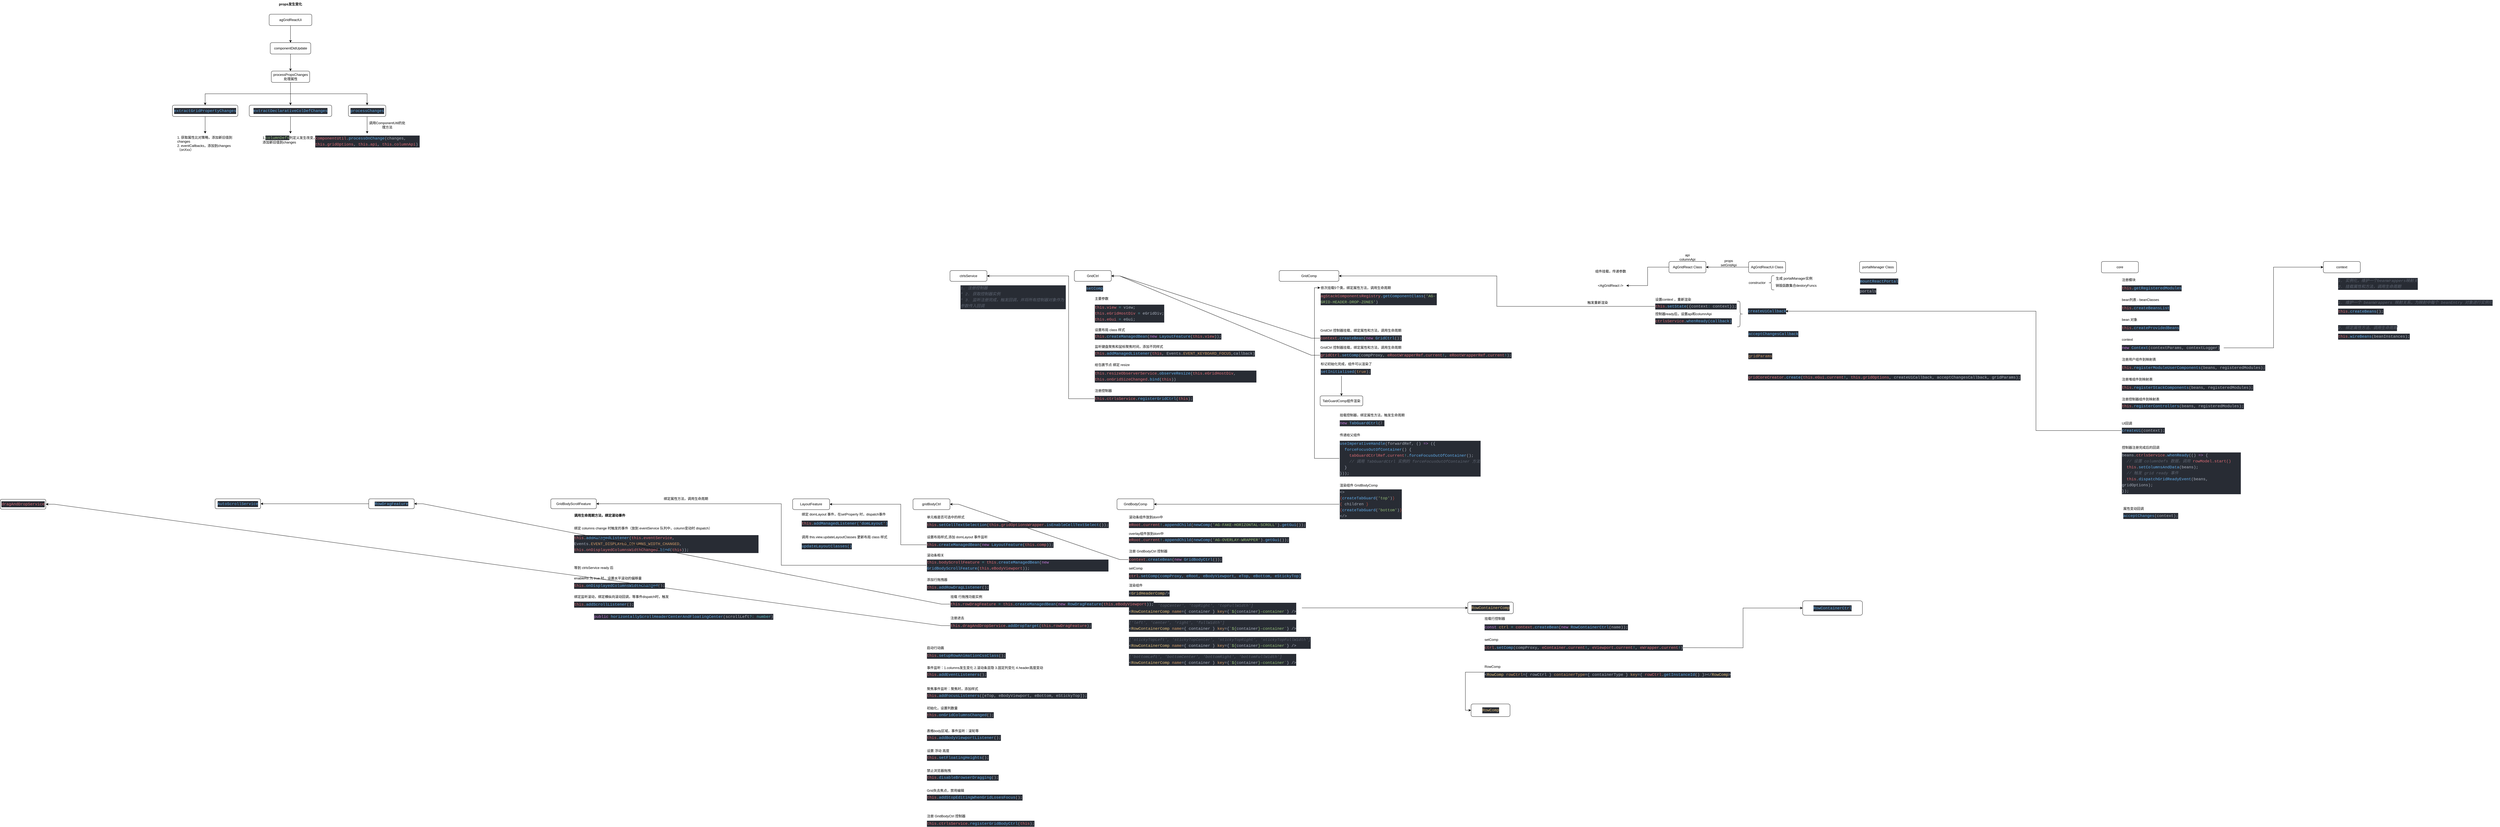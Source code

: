 <mxfile version="20.1.1" type="github">
  <diagram id="kPlVngTC4E1ux1yeD-od" name="第 1 页">
    <mxGraphModel dx="7276" dy="2204" grid="1" gridSize="10" guides="1" tooltips="1" connect="1" arrows="1" fold="1" page="1" pageScale="1" pageWidth="827" pageHeight="1169" math="0" shadow="0">
      <root>
        <mxCell id="0" />
        <mxCell id="1" parent="0" />
        <mxCell id="kSlolGZmXo0k-QizPRNo-1" value="&amp;lt;AgGridReact /&amp;gt;" style="text;html=1;strokeColor=none;fillColor=none;align=center;verticalAlign=middle;whiteSpace=wrap;rounded=0;" parent="1" vertex="1">
          <mxGeometry x="70" y="110" width="110" height="30" as="geometry" />
        </mxCell>
        <mxCell id="kSlolGZmXo0k-QizPRNo-2" value="组件挂载，传递参数" style="text;html=1;strokeColor=none;fillColor=none;align=center;verticalAlign=middle;whiteSpace=wrap;rounded=0;" parent="1" vertex="1">
          <mxGeometry x="65" y="60" width="120" height="30" as="geometry" />
        </mxCell>
        <mxCell id="kSlolGZmXo0k-QizPRNo-5" style="edgeStyle=orthogonalEdgeStyle;rounded=0;orthogonalLoop=1;jettySize=auto;html=1;exitX=0;exitY=0.5;exitDx=0;exitDy=0;entryX=1;entryY=0.5;entryDx=0;entryDy=0;" parent="1" source="kSlolGZmXo0k-QizPRNo-3" target="kSlolGZmXo0k-QizPRNo-1" edge="1">
          <mxGeometry relative="1" as="geometry" />
        </mxCell>
        <mxCell id="kSlolGZmXo0k-QizPRNo-3" value="AgGridReact Class" style="rounded=1;whiteSpace=wrap;html=1;" parent="1" vertex="1">
          <mxGeometry x="330" y="40" width="130" height="40" as="geometry" />
        </mxCell>
        <mxCell id="kSlolGZmXo0k-QizPRNo-6" style="edgeStyle=orthogonalEdgeStyle;rounded=0;orthogonalLoop=1;jettySize=auto;html=1;exitX=0;exitY=0.5;exitDx=0;exitDy=0;entryX=1;entryY=0.5;entryDx=0;entryDy=0;" parent="1" source="kSlolGZmXo0k-QizPRNo-4" target="kSlolGZmXo0k-QizPRNo-3" edge="1">
          <mxGeometry relative="1" as="geometry">
            <mxPoint x="470" y="60" as="targetPoint" />
          </mxGeometry>
        </mxCell>
        <mxCell id="kSlolGZmXo0k-QizPRNo-4" value="AgGridReactUi Class" style="rounded=1;whiteSpace=wrap;html=1;" parent="1" vertex="1">
          <mxGeometry x="610" y="40" width="130" height="40" as="geometry" />
        </mxCell>
        <mxCell id="kSlolGZmXo0k-QizPRNo-7" value="props&lt;br&gt;setGridApi" style="text;html=1;strokeColor=none;fillColor=none;align=center;verticalAlign=middle;whiteSpace=wrap;rounded=0;" parent="1" vertex="1">
          <mxGeometry x="510" y="30" width="60" height="30" as="geometry" />
        </mxCell>
        <mxCell id="kSlolGZmXo0k-QizPRNo-10" value="api&lt;br&gt;columnApi" style="text;html=1;strokeColor=none;fillColor=none;align=center;verticalAlign=middle;whiteSpace=wrap;rounded=0;" parent="1" vertex="1">
          <mxGeometry x="365" y="10" width="60" height="30" as="geometry" />
        </mxCell>
        <mxCell id="kSlolGZmXo0k-QizPRNo-11" value="constructor" style="text;html=1;strokeColor=none;fillColor=none;align=center;verticalAlign=middle;whiteSpace=wrap;rounded=0;" parent="1" vertex="1">
          <mxGeometry x="610" y="100" width="60" height="30" as="geometry" />
        </mxCell>
        <mxCell id="kSlolGZmXo0k-QizPRNo-12" value="" style="shape=curlyBracket;whiteSpace=wrap;html=1;rounded=1;size=0.5;" parent="1" vertex="1">
          <mxGeometry x="680" y="90" width="20" height="50" as="geometry" />
        </mxCell>
        <mxCell id="kSlolGZmXo0k-QizPRNo-13" value="生成 portalManager实例" style="text;html=1;strokeColor=none;fillColor=none;align=center;verticalAlign=middle;whiteSpace=wrap;rounded=0;" parent="1" vertex="1">
          <mxGeometry x="700" y="90" width="140" height="20" as="geometry" />
        </mxCell>
        <mxCell id="kSlolGZmXo0k-QizPRNo-14" value="销毁函数集合destoryFuncs" style="text;html=1;strokeColor=none;fillColor=none;align=center;verticalAlign=middle;whiteSpace=wrap;rounded=0;" parent="1" vertex="1">
          <mxGeometry x="697" y="117.5" width="160" height="15" as="geometry" />
        </mxCell>
        <mxCell id="kSlolGZmXo0k-QizPRNo-16" value="portalManager Class" style="rounded=1;whiteSpace=wrap;html=1;" parent="1" vertex="1">
          <mxGeometry x="1000" y="40" width="130" height="40" as="geometry" />
        </mxCell>
        <mxCell id="kSlolGZmXo0k-QizPRNo-17" value="&lt;div style=&quot;color: rgb(171, 178, 191); background-color: rgb(40, 44, 52); font-family: Menlo, Monaco, &amp;quot;Courier New&amp;quot;, monospace; font-size: 14px; line-height: 21px;&quot;&gt;&lt;span style=&quot;color: #61afef;&quot;&gt;mountReactPortal&lt;/span&gt;&lt;/div&gt;" style="text;html=1;strokeColor=none;fillColor=none;align=center;verticalAlign=middle;whiteSpace=wrap;rounded=0;" parent="1" vertex="1">
          <mxGeometry x="1019" y="100" width="100" height="20" as="geometry" />
        </mxCell>
        <mxCell id="kSlolGZmXo0k-QizPRNo-18" value="&lt;div style=&quot;color: rgb(171, 178, 191); background-color: rgb(40, 44, 52); font-family: Menlo, Monaco, &amp;quot;Courier New&amp;quot;, monospace; font-size: 14px; line-height: 21px;&quot;&gt;portals&lt;/div&gt;" style="text;html=1;strokeColor=none;fillColor=none;align=center;verticalAlign=middle;whiteSpace=wrap;rounded=0;" parent="1" vertex="1">
          <mxGeometry x="1000" y="130" width="60" height="30" as="geometry" />
        </mxCell>
        <mxCell id="kSlolGZmXo0k-QizPRNo-19" value="&lt;div style=&quot;color: rgb(171, 178, 191); background-color: rgb(40, 44, 52); font-family: Menlo, Monaco, &amp;quot;Courier New&amp;quot;, monospace; font-size: 14px; line-height: 21px;&quot;&gt;&lt;span style=&quot;color: #e06c75;&quot;&gt;gridCoreCreator&lt;/span&gt;.&lt;span style=&quot;color: #61afef;&quot;&gt;create&lt;/span&gt;(&lt;span style=&quot;color: #e06c75;&quot;&gt;this&lt;/span&gt;.&lt;span style=&quot;color: #e06c75;&quot;&gt;eGui&lt;/span&gt;.&lt;span style=&quot;color: #e06c75;&quot;&gt;current&lt;/span&gt;&lt;span style=&quot;color: #56b6c2;&quot;&gt;!&lt;/span&gt;, &lt;span style=&quot;color: #e06c75;&quot;&gt;this&lt;/span&gt;.&lt;span style=&quot;color: #e06c75;&quot;&gt;gridOptions&lt;/span&gt;, createUiCallback, acceptChangesCallback, gridParams);&lt;/div&gt;" style="text;html=1;strokeColor=none;fillColor=none;align=left;verticalAlign=middle;whiteSpace=wrap;rounded=0;" parent="1" vertex="1">
          <mxGeometry x="606" y="428" width="970" height="40" as="geometry" />
        </mxCell>
        <mxCell id="kSlolGZmXo0k-QizPRNo-20" value="&lt;div style=&quot;color: rgb(171, 178, 191); background-color: rgb(40, 44, 52); font-family: Menlo, Monaco, &amp;quot;Courier New&amp;quot;, monospace; font-size: 14px; line-height: 21px;&quot;&gt;&lt;span style=&quot;color: #61afef;&quot;&gt;createUiCallback&lt;/span&gt;&lt;/div&gt;" style="text;html=1;strokeColor=none;fillColor=none;align=center;verticalAlign=middle;whiteSpace=wrap;rounded=0;" parent="1" vertex="1">
          <mxGeometry x="610" y="200" width="130" height="30" as="geometry" />
        </mxCell>
        <mxCell id="kSlolGZmXo0k-QizPRNo-21" value="&lt;meta charset=&quot;utf-8&quot;&gt;&lt;div style=&quot;color: rgb(171, 178, 191); background-color: rgb(40, 44, 52); font-family: Menlo, Monaco, &amp;quot;Courier New&amp;quot;, monospace; font-weight: normal; font-size: 14px; line-height: 21px;&quot;&gt;&lt;div&gt;&lt;span style=&quot;color: #61afef;&quot;&gt;acceptChangesCallback&lt;/span&gt;&lt;/div&gt;&lt;/div&gt;" style="text;html=1;strokeColor=none;fillColor=none;align=center;verticalAlign=middle;whiteSpace=wrap;rounded=0;" parent="1" vertex="1">
          <mxGeometry x="607" y="280" width="180" height="30" as="geometry" />
        </mxCell>
        <mxCell id="kSlolGZmXo0k-QizPRNo-22" value="&lt;div style=&quot;color: rgb(171, 178, 191); background-color: rgb(40, 44, 52); font-family: Menlo, Monaco, &amp;quot;Courier New&amp;quot;, monospace; font-size: 14px; line-height: 21px;&quot;&gt;&lt;span style=&quot;color: #d19a66;&quot;&gt;gridParams&lt;/span&gt;&lt;/div&gt;" style="text;html=1;strokeColor=none;fillColor=none;align=left;verticalAlign=middle;whiteSpace=wrap;rounded=0;" parent="1" vertex="1">
          <mxGeometry x="607" y="358" width="90" height="30" as="geometry" />
        </mxCell>
        <mxCell id="kSlolGZmXo0k-QizPRNo-23" value="props发生变化" style="text;html=1;strokeColor=none;fillColor=none;align=center;verticalAlign=middle;whiteSpace=wrap;rounded=0;fontStyle=1" parent="1" vertex="1">
          <mxGeometry x="-4570" y="-880" width="110" height="30" as="geometry" />
        </mxCell>
        <mxCell id="kSlolGZmXo0k-QizPRNo-26" value="" style="edgeStyle=orthogonalEdgeStyle;rounded=0;orthogonalLoop=1;jettySize=auto;html=1;" parent="1" source="kSlolGZmXo0k-QizPRNo-24" target="kSlolGZmXo0k-QizPRNo-25" edge="1">
          <mxGeometry relative="1" as="geometry" />
        </mxCell>
        <mxCell id="kSlolGZmXo0k-QizPRNo-24" value="agGridReactUi" style="rounded=1;whiteSpace=wrap;html=1;" parent="1" vertex="1">
          <mxGeometry x="-4590" y="-830" width="150" height="40" as="geometry" />
        </mxCell>
        <mxCell id="kSlolGZmXo0k-QizPRNo-30" value="" style="edgeStyle=orthogonalEdgeStyle;rounded=0;orthogonalLoop=1;jettySize=auto;html=1;" parent="1" source="kSlolGZmXo0k-QizPRNo-25" target="kSlolGZmXo0k-QizPRNo-29" edge="1">
          <mxGeometry relative="1" as="geometry" />
        </mxCell>
        <mxCell id="kSlolGZmXo0k-QizPRNo-25" value="componentDidUpdate" style="whiteSpace=wrap;html=1;rounded=1;" parent="1" vertex="1">
          <mxGeometry x="-4586.25" y="-730" width="142.5" height="40" as="geometry" />
        </mxCell>
        <mxCell id="kSlolGZmXo0k-QizPRNo-36" style="edgeStyle=orthogonalEdgeStyle;rounded=0;orthogonalLoop=1;jettySize=auto;html=1;exitX=0.5;exitY=1;exitDx=0;exitDy=0;entryX=0.5;entryY=0;entryDx=0;entryDy=0;" parent="1" source="kSlolGZmXo0k-QizPRNo-29" target="kSlolGZmXo0k-QizPRNo-32" edge="1">
          <mxGeometry relative="1" as="geometry" />
        </mxCell>
        <mxCell id="kSlolGZmXo0k-QizPRNo-37" style="edgeStyle=orthogonalEdgeStyle;rounded=0;orthogonalLoop=1;jettySize=auto;html=1;exitX=0.5;exitY=1;exitDx=0;exitDy=0;entryX=0.5;entryY=0;entryDx=0;entryDy=0;" parent="1" source="kSlolGZmXo0k-QizPRNo-29" target="kSlolGZmXo0k-QizPRNo-33" edge="1">
          <mxGeometry relative="1" as="geometry" />
        </mxCell>
        <mxCell id="kSlolGZmXo0k-QizPRNo-38" style="edgeStyle=orthogonalEdgeStyle;rounded=0;orthogonalLoop=1;jettySize=auto;html=1;exitX=0.5;exitY=1;exitDx=0;exitDy=0;" parent="1" source="kSlolGZmXo0k-QizPRNo-29" target="kSlolGZmXo0k-QizPRNo-34" edge="1">
          <mxGeometry relative="1" as="geometry" />
        </mxCell>
        <mxCell id="kSlolGZmXo0k-QizPRNo-29" value="processPropsChanges 处理属性" style="whiteSpace=wrap;html=1;rounded=1;" parent="1" vertex="1">
          <mxGeometry x="-4582.5" y="-630" width="135" height="40" as="geometry" />
        </mxCell>
        <mxCell id="kSlolGZmXo0k-QizPRNo-40" style="edgeStyle=orthogonalEdgeStyle;rounded=0;orthogonalLoop=1;jettySize=auto;html=1;exitX=0.5;exitY=1;exitDx=0;exitDy=0;entryX=0.5;entryY=0;entryDx=0;entryDy=0;" parent="1" source="kSlolGZmXo0k-QizPRNo-32" target="kSlolGZmXo0k-QizPRNo-39" edge="1">
          <mxGeometry relative="1" as="geometry" />
        </mxCell>
        <mxCell id="kSlolGZmXo0k-QizPRNo-32" value="&lt;div style=&quot;color: rgb(171, 178, 191); background-color: rgb(40, 44, 52); font-family: Menlo, Monaco, &amp;quot;Courier New&amp;quot;, monospace; font-size: 14px; line-height: 21px;&quot;&gt;&lt;span style=&quot;color: #61afef;&quot;&gt;extractGridPropertyChanges&lt;/span&gt;&lt;/div&gt;" style="rounded=1;whiteSpace=wrap;html=1;" parent="1" vertex="1">
          <mxGeometry x="-4930" y="-510" width="230" height="40" as="geometry" />
        </mxCell>
        <mxCell id="kSlolGZmXo0k-QizPRNo-43" style="edgeStyle=orthogonalEdgeStyle;rounded=0;orthogonalLoop=1;jettySize=auto;html=1;exitX=0.5;exitY=1;exitDx=0;exitDy=0;" parent="1" source="kSlolGZmXo0k-QizPRNo-33" target="kSlolGZmXo0k-QizPRNo-41" edge="1">
          <mxGeometry relative="1" as="geometry" />
        </mxCell>
        <mxCell id="kSlolGZmXo0k-QizPRNo-33" value="&lt;div style=&quot;color: rgb(171, 178, 191); background-color: rgb(40, 44, 52); font-family: Menlo, Monaco, &amp;quot;Courier New&amp;quot;, monospace; font-size: 14px; line-height: 21px;&quot;&gt;&lt;div style=&quot;line-height: 21px;&quot;&gt;&lt;span style=&quot;color: #61afef;&quot;&gt;extractDeclarativeColDefChanges&lt;/span&gt;&lt;/div&gt;&lt;/div&gt;" style="rounded=1;whiteSpace=wrap;html=1;" parent="1" vertex="1">
          <mxGeometry x="-4660" y="-510" width="290" height="40" as="geometry" />
        </mxCell>
        <mxCell id="kSlolGZmXo0k-QizPRNo-44" style="edgeStyle=orthogonalEdgeStyle;rounded=0;orthogonalLoop=1;jettySize=auto;html=1;exitX=0.5;exitY=1;exitDx=0;exitDy=0;" parent="1" source="kSlolGZmXo0k-QizPRNo-34" target="kSlolGZmXo0k-QizPRNo-42" edge="1">
          <mxGeometry relative="1" as="geometry" />
        </mxCell>
        <mxCell id="kSlolGZmXo0k-QizPRNo-34" value="&lt;div style=&quot;color: rgb(171, 178, 191); background-color: rgb(40, 44, 52); font-family: Menlo, Monaco, &amp;quot;Courier New&amp;quot;, monospace; font-size: 14px; line-height: 21px;&quot;&gt;&lt;div style=&quot;line-height: 21px;&quot;&gt;&lt;span style=&quot;color: #61afef;&quot;&gt;processChanges&lt;/span&gt;&lt;/div&gt;&lt;/div&gt;" style="rounded=1;whiteSpace=wrap;html=1;" parent="1" vertex="1">
          <mxGeometry x="-4311.5" y="-510" width="131.5" height="40" as="geometry" />
        </mxCell>
        <mxCell id="kSlolGZmXo0k-QizPRNo-39" value="1. 获取属性比对策略，添加新旧值到changes&lt;br&gt;2. eventCallbacks，添加到changes（onXxx）" style="text;html=1;strokeColor=none;fillColor=none;align=left;verticalAlign=top;whiteSpace=wrap;rounded=0;" parent="1" vertex="1">
          <mxGeometry x="-4915" y="-410" width="200" height="70" as="geometry" />
        </mxCell>
        <mxCell id="kSlolGZmXo0k-QizPRNo-41" value="1.&lt;span style=&quot;color: rgb(152, 195, 121); background-color: rgb(40, 44, 52); font-family: Menlo, Monaco, &amp;quot;Courier New&amp;quot;, monospace; font-size: 14px;&quot;&gt;columnDefs&lt;/span&gt;&lt;span style=&quot;background-color: initial;&quot;&gt;列定义发生改变，添加新旧值到changes&lt;/span&gt;" style="text;html=1;strokeColor=none;fillColor=none;align=left;verticalAlign=top;whiteSpace=wrap;rounded=0;" parent="1" vertex="1">
          <mxGeometry x="-4615" y="-410" width="200" height="70" as="geometry" />
        </mxCell>
        <mxCell id="kSlolGZmXo0k-QizPRNo-42" value="&lt;meta charset=&quot;utf-8&quot;&gt;&lt;div style=&quot;color: rgb(171, 178, 191); background-color: rgb(40, 44, 52); font-family: Menlo, Monaco, &amp;quot;Courier New&amp;quot;, monospace; font-weight: normal; font-size: 14px; line-height: 21px;&quot;&gt;&lt;div&gt;&lt;span style=&quot;color: #e06c75;&quot;&gt;ComponentUtil&lt;/span&gt;&lt;span style=&quot;color: #abb2bf;&quot;&gt;.&lt;/span&gt;&lt;span style=&quot;color: #61afef;&quot;&gt;processOnChange&lt;/span&gt;&lt;span style=&quot;color: #abb2bf;&quot;&gt;(changes, &lt;/span&gt;&lt;span style=&quot;color: #e06c75;&quot;&gt;this&lt;/span&gt;&lt;span style=&quot;color: #abb2bf;&quot;&gt;.&lt;/span&gt;&lt;span style=&quot;color: #e06c75;&quot;&gt;gridOptions&lt;/span&gt;&lt;span style=&quot;color: #abb2bf;&quot;&gt;, &lt;/span&gt;&lt;span style=&quot;color: #e06c75;&quot;&gt;this&lt;/span&gt;&lt;span style=&quot;color: #abb2bf;&quot;&gt;.&lt;/span&gt;&lt;span style=&quot;color: #e06c75;&quot;&gt;api&lt;/span&gt;&lt;span style=&quot;color: #abb2bf;&quot;&gt;, &lt;/span&gt;&lt;span style=&quot;color: #e06c75;&quot;&gt;this&lt;/span&gt;&lt;span style=&quot;color: #abb2bf;&quot;&gt;.&lt;/span&gt;&lt;span style=&quot;color: #e06c75;&quot;&gt;columnApi&lt;/span&gt;&lt;span style=&quot;color: #abb2bf;&quot;&gt;)&lt;/span&gt;&lt;/div&gt;&lt;/div&gt;" style="text;html=1;strokeColor=none;fillColor=none;align=left;verticalAlign=top;whiteSpace=wrap;rounded=0;" parent="1" vertex="1">
          <mxGeometry x="-4430" y="-410" width="369" height="70" as="geometry" />
        </mxCell>
        <mxCell id="kSlolGZmXo0k-QizPRNo-45" value="调用ComponentUtil的处理方法" style="text;html=1;strokeColor=none;fillColor=none;align=center;verticalAlign=middle;whiteSpace=wrap;rounded=0;" parent="1" vertex="1">
          <mxGeometry x="-4240" y="-450" width="130" height="20" as="geometry" />
        </mxCell>
        <mxCell id="0tuw1Yxkpa_ynFboBWTT-1" value="core" style="rounded=1;whiteSpace=wrap;html=1;" parent="1" vertex="1">
          <mxGeometry x="1850" y="40" width="130" height="40" as="geometry" />
        </mxCell>
        <mxCell id="0tuw1Yxkpa_ynFboBWTT-2" value="&lt;div style=&quot;color: rgb(171, 178, 191); background-color: rgb(40, 44, 52); font-family: Menlo, Monaco, &amp;quot;Courier New&amp;quot;, monospace; font-size: 14px; line-height: 21px;&quot;&gt;&lt;span style=&quot;color: #e06c75;&quot;&gt;this&lt;/span&gt;.&lt;span style=&quot;color: #61afef;&quot;&gt;getRegisteredModules&lt;/span&gt;&lt;/div&gt;" style="text;html=1;strokeColor=none;fillColor=none;align=left;verticalAlign=middle;whiteSpace=wrap;rounded=0;" parent="1" vertex="1">
          <mxGeometry x="1920" y="118" width="230" height="32" as="geometry" />
        </mxCell>
        <mxCell id="0tuw1Yxkpa_ynFboBWTT-3" value="注册模块" style="text;html=1;strokeColor=none;fillColor=none;align=left;verticalAlign=middle;whiteSpace=wrap;rounded=0;" parent="1" vertex="1">
          <mxGeometry x="1920" y="90" width="110" height="30" as="geometry" />
        </mxCell>
        <mxCell id="0tuw1Yxkpa_ynFboBWTT-4" value="&lt;div style=&quot;color: rgb(171, 178, 191); background-color: rgb(40, 44, 52); font-family: Menlo, Monaco, &amp;quot;Courier New&amp;quot;, monospace; font-size: 14px; line-height: 21px;&quot;&gt;&lt;div style=&quot;line-height: 21px;&quot;&gt;&lt;span style=&quot;color: #e06c75;&quot;&gt;this&lt;/span&gt;.&lt;span style=&quot;color: #61afef;&quot;&gt;createBeansList&lt;/span&gt;&lt;/div&gt;&lt;/div&gt;" style="text;html=1;strokeColor=none;fillColor=none;align=left;verticalAlign=middle;whiteSpace=wrap;rounded=0;" parent="1" vertex="1">
          <mxGeometry x="1920" y="188" width="230" height="32" as="geometry" />
        </mxCell>
        <mxCell id="0tuw1Yxkpa_ynFboBWTT-5" value="bean列表 - beanClasses" style="text;html=1;strokeColor=none;fillColor=none;align=left;verticalAlign=middle;whiteSpace=wrap;rounded=0;" parent="1" vertex="1">
          <mxGeometry x="1920" y="160" width="170" height="30" as="geometry" />
        </mxCell>
        <mxCell id="0tuw1Yxkpa_ynFboBWTT-6" value="&lt;div style=&quot;color: rgb(171, 178, 191); background-color: rgb(40, 44, 52); font-family: Menlo, Monaco, &amp;quot;Courier New&amp;quot;, monospace; font-size: 14px; line-height: 21px;&quot;&gt;&lt;div style=&quot;line-height: 21px;&quot;&gt;&lt;span style=&quot;color: #e06c75;&quot;&gt;this&lt;/span&gt;.&lt;span style=&quot;color: #61afef;&quot;&gt;createProvidedBeans&lt;/span&gt;&lt;/div&gt;&lt;/div&gt;" style="text;html=1;strokeColor=none;fillColor=none;align=left;verticalAlign=middle;whiteSpace=wrap;rounded=0;" parent="1" vertex="1">
          <mxGeometry x="1920" y="258" width="230" height="32" as="geometry" />
        </mxCell>
        <mxCell id="0tuw1Yxkpa_ynFboBWTT-7" value="bean 对象" style="text;html=1;strokeColor=none;fillColor=none;align=left;verticalAlign=middle;whiteSpace=wrap;rounded=0;" parent="1" vertex="1">
          <mxGeometry x="1920" y="230" width="220" height="30" as="geometry" />
        </mxCell>
        <mxCell id="0tuw1Yxkpa_ynFboBWTT-22" style="edgeStyle=orthogonalEdgeStyle;rounded=0;orthogonalLoop=1;jettySize=auto;html=1;exitX=1;exitY=0.5;exitDx=0;exitDy=0;entryX=0;entryY=0.5;entryDx=0;entryDy=0;" parent="1" source="0tuw1Yxkpa_ynFboBWTT-8" target="0tuw1Yxkpa_ynFboBWTT-16" edge="1">
          <mxGeometry relative="1" as="geometry" />
        </mxCell>
        <mxCell id="0tuw1Yxkpa_ynFboBWTT-8" value="&lt;div style=&quot;color: rgb(171, 178, 191); background-color: rgb(40, 44, 52); font-family: Menlo, Monaco, &amp;quot;Courier New&amp;quot;, monospace; font-size: 14px; line-height: 21px;&quot;&gt;&lt;div style=&quot;line-height: 21px;&quot;&gt;&lt;span style=&quot;color: #c678dd;&quot;&gt;new&lt;/span&gt; &lt;span style=&quot;color: #61afef;&quot;&gt;Context&lt;/span&gt;(contextParams, contextLogger)&lt;/div&gt;&lt;/div&gt;" style="text;html=1;strokeColor=none;fillColor=none;align=left;verticalAlign=middle;whiteSpace=wrap;rounded=0;" parent="1" vertex="1">
          <mxGeometry x="1920" y="328" width="360" height="32" as="geometry" />
        </mxCell>
        <mxCell id="0tuw1Yxkpa_ynFboBWTT-9" value="context" style="text;html=1;strokeColor=none;fillColor=none;align=left;verticalAlign=middle;whiteSpace=wrap;rounded=0;" parent="1" vertex="1">
          <mxGeometry x="1920" y="300" width="220" height="30" as="geometry" />
        </mxCell>
        <mxCell id="0tuw1Yxkpa_ynFboBWTT-10" value="&lt;div style=&quot;color: rgb(171, 178, 191); background-color: rgb(40, 44, 52); font-family: Menlo, Monaco, &amp;quot;Courier New&amp;quot;, monospace; font-size: 14px; line-height: 21px;&quot;&gt;&lt;div style=&quot;line-height: 21px;&quot;&gt;&lt;div style=&quot;line-height: 21px;&quot;&gt;&lt;span style=&quot;color: #e06c75;&quot;&gt;this&lt;/span&gt;.&lt;span style=&quot;color: #61afef;&quot;&gt;registerModuleUserComponents&lt;/span&gt;(beans, registeredModules);&lt;/div&gt;&lt;/div&gt;&lt;/div&gt;" style="text;html=1;strokeColor=none;fillColor=none;align=left;verticalAlign=middle;whiteSpace=wrap;rounded=0;" parent="1" vertex="1">
          <mxGeometry x="1920" y="398" width="520" height="32" as="geometry" />
        </mxCell>
        <mxCell id="0tuw1Yxkpa_ynFboBWTT-11" value="注册用户组件到映射表" style="text;html=1;strokeColor=none;fillColor=none;align=left;verticalAlign=middle;whiteSpace=wrap;rounded=0;" parent="1" vertex="1">
          <mxGeometry x="1920" y="370" width="250" height="30" as="geometry" />
        </mxCell>
        <mxCell id="0tuw1Yxkpa_ynFboBWTT-12" value="&lt;div style=&quot;color: rgb(171, 178, 191); background-color: rgb(40, 44, 52); font-family: Menlo, Monaco, &amp;quot;Courier New&amp;quot;, monospace; font-size: 14px; line-height: 21px;&quot;&gt;&lt;div style=&quot;line-height: 21px;&quot;&gt;&lt;span style=&quot;color: #e06c75;&quot;&gt;this&lt;/span&gt;.&lt;span style=&quot;color: #61afef;&quot;&gt;registerStackComponents&lt;/span&gt;(beans, registeredModules);&lt;/div&gt;&lt;/div&gt;" style="text;html=1;strokeColor=none;fillColor=none;align=left;verticalAlign=middle;whiteSpace=wrap;rounded=0;" parent="1" vertex="1">
          <mxGeometry x="1920" y="468" width="500" height="32" as="geometry" />
        </mxCell>
        <mxCell id="0tuw1Yxkpa_ynFboBWTT-13" value="注册堆组件到映射表" style="text;html=1;strokeColor=none;fillColor=none;align=left;verticalAlign=middle;whiteSpace=wrap;rounded=0;" parent="1" vertex="1">
          <mxGeometry x="1920" y="440" width="270" height="30" as="geometry" />
        </mxCell>
        <mxCell id="0tuw1Yxkpa_ynFboBWTT-14" value="&lt;div style=&quot;color: rgb(171, 178, 191); background-color: rgb(40, 44, 52); font-family: Menlo, Monaco, &amp;quot;Courier New&amp;quot;, monospace; font-size: 14px; line-height: 21px;&quot;&gt;&lt;div style=&quot;line-height: 21px;&quot;&gt;&lt;span style=&quot;color: #e06c75;&quot;&gt;this&lt;/span&gt;.&lt;span style=&quot;color: #61afef;&quot;&gt;registerControllers&lt;/span&gt;(beans, registeredModules);&lt;/div&gt;&lt;/div&gt;" style="text;html=1;strokeColor=none;fillColor=none;align=left;verticalAlign=middle;whiteSpace=wrap;rounded=0;" parent="1" vertex="1">
          <mxGeometry x="1920" y="538" width="470" height="22" as="geometry" />
        </mxCell>
        <mxCell id="0tuw1Yxkpa_ynFboBWTT-15" value="注册控制器组件到映射表" style="text;html=1;strokeColor=none;fillColor=none;align=left;verticalAlign=middle;whiteSpace=wrap;rounded=0;" parent="1" vertex="1">
          <mxGeometry x="1920" y="510" width="270" height="30" as="geometry" />
        </mxCell>
        <mxCell id="0tuw1Yxkpa_ynFboBWTT-16" value="context" style="rounded=1;whiteSpace=wrap;html=1;" parent="1" vertex="1">
          <mxGeometry x="2630" y="40" width="130" height="40" as="geometry" />
        </mxCell>
        <mxCell id="0tuw1Yxkpa_ynFboBWTT-17" value="&lt;div style=&quot;color: rgb(171, 178, 191); background-color: rgb(40, 44, 52); font-family: Menlo, Monaco, &amp;quot;Courier New&amp;quot;, monospace; font-size: 14px; line-height: 21px;&quot;&gt;&lt;div&gt;&lt;span style=&quot;color: #5c6370;font-style: italic;&quot;&gt;1. 实例化，维护一个beanWrappers映射关&lt;/span&gt;&lt;/div&gt;&lt;div style=&quot;&quot;&gt;&lt;span style=&quot;color: rgb(92, 99, 112); font-style: italic;&quot;&gt;2. 挂载属性和方法，调用生命周期&lt;/span&gt;&lt;/div&gt;&lt;/div&gt;" style="text;html=1;strokeColor=none;fillColor=none;align=left;verticalAlign=middle;whiteSpace=wrap;rounded=0;" parent="1" vertex="1">
          <mxGeometry x="2680" y="95" width="430" height="45" as="geometry" />
        </mxCell>
        <mxCell id="0tuw1Yxkpa_ynFboBWTT-18" value="&lt;div style=&quot;color: rgb(171, 178, 191); background-color: rgb(40, 44, 52); font-family: Menlo, Monaco, &amp;quot;Courier New&amp;quot;, monospace; font-size: 14px; line-height: 21px;&quot;&gt;&lt;span style=&quot;color: rgb(92, 99, 112); font-style: italic;&quot;&gt;1. 维护一个 beanWrappers 映射关系，为映射中每个 beanEntry 对象进行实例化&lt;/span&gt;&lt;br&gt;&lt;/div&gt;" style="text;html=1;strokeColor=none;fillColor=none;align=left;verticalAlign=middle;whiteSpace=wrap;rounded=0;" parent="1" vertex="1">
          <mxGeometry x="2680" y="170" width="570" height="30" as="geometry" />
        </mxCell>
        <mxCell id="0tuw1Yxkpa_ynFboBWTT-19" value="&lt;div style=&quot;color: rgb(171, 178, 191); background-color: rgb(40, 44, 52); font-family: Menlo, Monaco, &amp;quot;Courier New&amp;quot;, monospace; font-size: 14px; line-height: 21px;&quot;&gt;&lt;span style=&quot;color: #e06c75;&quot;&gt;this&lt;/span&gt;.&lt;span style=&quot;color: #61afef;&quot;&gt;createBeans&lt;/span&gt;();&lt;/div&gt;" style="text;html=1;strokeColor=none;fillColor=none;align=left;verticalAlign=middle;whiteSpace=wrap;rounded=0;" parent="1" vertex="1">
          <mxGeometry x="2680" y="200" width="170" height="32" as="geometry" />
        </mxCell>
        <mxCell id="0tuw1Yxkpa_ynFboBWTT-20" value="&lt;div style=&quot;color: rgb(171, 178, 191); background-color: rgb(40, 44, 52); font-family: Menlo, Monaco, &amp;quot;Courier New&amp;quot;, monospace; font-size: 14px; line-height: 21px;&quot;&gt;&lt;span style=&quot;color: #5c6370;font-style: italic;&quot;&gt;2. 绑定属性方法、调用生命周期&lt;/span&gt;&lt;/div&gt;" style="text;html=1;strokeColor=none;fillColor=none;align=left;verticalAlign=middle;whiteSpace=wrap;rounded=0;" parent="1" vertex="1">
          <mxGeometry x="2680" y="258" width="260" height="32" as="geometry" />
        </mxCell>
        <mxCell id="0tuw1Yxkpa_ynFboBWTT-21" value="&lt;div style=&quot;color: rgb(171, 178, 191); background-color: rgb(40, 44, 52); font-family: Menlo, Monaco, &amp;quot;Courier New&amp;quot;, monospace; font-size: 14px; line-height: 21px;&quot;&gt;&lt;div style=&quot;line-height: 21px;&quot;&gt;&lt;span style=&quot;color: #e06c75;&quot;&gt;this&lt;/span&gt;.&lt;span style=&quot;color: #61afef;&quot;&gt;wireBeans&lt;/span&gt;(beanInstances);&lt;/div&gt;&lt;/div&gt;" style="text;html=1;strokeColor=none;fillColor=none;align=left;verticalAlign=middle;whiteSpace=wrap;rounded=0;" parent="1" vertex="1">
          <mxGeometry x="2680" y="288" width="270" height="32" as="geometry" />
        </mxCell>
        <mxCell id="0tuw1Yxkpa_ynFboBWTT-23" value="UI回调" style="text;html=1;strokeColor=none;fillColor=none;align=left;verticalAlign=middle;whiteSpace=wrap;rounded=0;" parent="1" vertex="1">
          <mxGeometry x="1920" y="600" width="60" height="20" as="geometry" />
        </mxCell>
        <mxCell id="0tuw1Yxkpa_ynFboBWTT-28" style="edgeStyle=orthogonalEdgeStyle;rounded=0;orthogonalLoop=1;jettySize=auto;html=1;exitX=0;exitY=0.5;exitDx=0;exitDy=0;entryX=1;entryY=0.5;entryDx=0;entryDy=0;" parent="1" source="0tuw1Yxkpa_ynFboBWTT-24" target="kSlolGZmXo0k-QizPRNo-20" edge="1">
          <mxGeometry relative="1" as="geometry">
            <mxPoint x="1350" y="320" as="targetPoint" />
            <Array as="points">
              <mxPoint x="1620" y="635" />
              <mxPoint x="1620" y="215" />
            </Array>
          </mxGeometry>
        </mxCell>
        <mxCell id="0tuw1Yxkpa_ynFboBWTT-24" value="&lt;div style=&quot;color: rgb(171, 178, 191); background-color: rgb(40, 44, 52); font-family: Menlo, Monaco, &amp;quot;Courier New&amp;quot;, monospace; font-size: 14px; line-height: 21px;&quot;&gt;&lt;span style=&quot;color: #61afef;&quot;&gt;createUi&lt;/span&gt;(context);&lt;/div&gt;" style="text;html=1;strokeColor=none;fillColor=none;align=left;verticalAlign=middle;whiteSpace=wrap;rounded=0;" parent="1" vertex="1">
          <mxGeometry x="1920" y="620" width="160" height="30" as="geometry" />
        </mxCell>
        <mxCell id="0tuw1Yxkpa_ynFboBWTT-25" value="控制器注册完成后的回调" style="text;html=1;strokeColor=none;fillColor=none;align=left;verticalAlign=middle;whiteSpace=wrap;rounded=0;" parent="1" vertex="1">
          <mxGeometry x="1920" y="680" width="180" height="30" as="geometry" />
        </mxCell>
        <mxCell id="0tuw1Yxkpa_ynFboBWTT-26" value="&lt;div style=&quot;color: rgb(171, 178, 191); background-color: rgb(40, 44, 52); font-family: Menlo, Monaco, &amp;quot;Courier New&amp;quot;, monospace; font-size: 14px; line-height: 21px;&quot;&gt;&lt;div&gt;beans.&lt;span style=&quot;color: #e06c75;&quot;&gt;ctrlsService&lt;/span&gt;.&lt;span style=&quot;color: #61afef;&quot;&gt;whenReady&lt;/span&gt;(() &lt;span style=&quot;color: #c678dd;&quot;&gt;=&amp;gt;&lt;/span&gt; {&lt;/div&gt;&lt;div&gt;            &lt;span style=&quot;color: #5c6370;font-style: italic;&quot;&gt;&amp;nbsp; // 设置 columnDefs 数据，调用&amp;nbsp;&lt;/span&gt;&lt;span style=&quot;color: rgb(224, 108, 117);&quot;&gt;rowModel.start()&lt;/span&gt;&lt;/div&gt;&lt;div&gt;            &lt;span style=&quot;color: #e06c75;&quot;&gt;&amp;nbsp; this&lt;/span&gt;.&lt;span style=&quot;color: #61afef;&quot;&gt;setColumnsAndData&lt;/span&gt;(beans);&lt;/div&gt;&lt;div&gt;            &lt;span style=&quot;color: #5c6370;font-style: italic;&quot;&gt;&amp;nbsp; // 触发 grid ready 事件&lt;/span&gt;&lt;/div&gt;&lt;div style=&quot;&quot;&gt;            &lt;span style=&quot;color: #e06c75;&quot;&gt;&amp;nbsp; this&lt;/span&gt;.&lt;span style=&quot;color: #61afef;&quot;&gt;dispatchGridReadyEvent&lt;/span&gt;(beans, gridOptions);&lt;/div&gt;&lt;div&gt;        });&lt;/div&gt;&lt;/div&gt;" style="text;html=1;strokeColor=none;fillColor=none;align=left;verticalAlign=middle;whiteSpace=wrap;rounded=0;" parent="1" vertex="1">
          <mxGeometry x="1920" y="710" width="420" height="150" as="geometry" />
        </mxCell>
        <mxCell id="0tuw1Yxkpa_ynFboBWTT-29" value="" style="shape=curlyBracket;whiteSpace=wrap;html=1;rounded=1;flipH=1;size=0.5;" parent="1" vertex="1">
          <mxGeometry x="570" y="180" width="20" height="90" as="geometry" />
        </mxCell>
        <mxCell id="0tuw1Yxkpa_ynFboBWTT-37" style="edgeStyle=orthogonalEdgeStyle;rounded=0;orthogonalLoop=1;jettySize=auto;html=1;exitX=0;exitY=0.5;exitDx=0;exitDy=0;entryX=1;entryY=0.5;entryDx=0;entryDy=0;" parent="1" source="0tuw1Yxkpa_ynFboBWTT-30" target="0tuw1Yxkpa_ynFboBWTT-36" edge="1">
          <mxGeometry relative="1" as="geometry" />
        </mxCell>
        <mxCell id="0tuw1Yxkpa_ynFboBWTT-30" value="&lt;div style=&quot;color: rgb(171, 178, 191); background-color: rgb(40, 44, 52); font-family: Menlo, Monaco, &amp;quot;Courier New&amp;quot;, monospace; font-size: 14px; line-height: 21px;&quot;&gt;&lt;span style=&quot;color: #e06c75;&quot;&gt;this&lt;/span&gt;.&lt;span style=&quot;color: #61afef;&quot;&gt;setState&lt;/span&gt;({context&lt;span style=&quot;color: #56b6c2;&quot;&gt;:&lt;/span&gt; context});&lt;/div&gt;" style="text;html=1;strokeColor=none;fillColor=none;align=center;verticalAlign=middle;whiteSpace=wrap;rounded=0;" parent="1" vertex="1">
          <mxGeometry x="280" y="188" width="290" height="20" as="geometry" />
        </mxCell>
        <mxCell id="0tuw1Yxkpa_ynFboBWTT-31" value="设置context ，重新渲染" style="text;html=1;strokeColor=none;fillColor=none;align=left;verticalAlign=middle;whiteSpace=wrap;rounded=0;" parent="1" vertex="1">
          <mxGeometry x="280" y="158" width="140" height="32" as="geometry" />
        </mxCell>
        <mxCell id="0tuw1Yxkpa_ynFboBWTT-32" value="&lt;div style=&quot;color: rgb(171, 178, 191); background-color: rgb(40, 44, 52); font-family: Menlo, Monaco, &amp;quot;Courier New&amp;quot;, monospace; font-size: 14px; line-height: 21px;&quot;&gt;&lt;div style=&quot;line-height: 21px;&quot;&gt;&lt;span style=&quot;color: #e06c75;&quot;&gt;ctrlsService&lt;/span&gt;.&lt;span style=&quot;color: #61afef;&quot;&gt;whenReady(callback)&lt;/span&gt;&lt;/div&gt;&lt;/div&gt;" style="text;html=1;strokeColor=none;fillColor=none;align=left;verticalAlign=middle;whiteSpace=wrap;rounded=0;" parent="1" vertex="1">
          <mxGeometry x="280" y="240" width="290" height="20" as="geometry" />
        </mxCell>
        <mxCell id="0tuw1Yxkpa_ynFboBWTT-33" value="控制器ready后，设置api和columnApi" style="text;html=1;strokeColor=none;fillColor=none;align=left;verticalAlign=middle;whiteSpace=wrap;rounded=0;" parent="1" vertex="1">
          <mxGeometry x="280" y="210" width="260" height="30" as="geometry" />
        </mxCell>
        <mxCell id="0tuw1Yxkpa_ynFboBWTT-34" value="属性变动回调" style="text;html=1;strokeColor=none;fillColor=none;align=left;verticalAlign=middle;whiteSpace=wrap;rounded=0;" parent="1" vertex="1">
          <mxGeometry x="1925" y="900" width="115" height="20" as="geometry" />
        </mxCell>
        <mxCell id="0tuw1Yxkpa_ynFboBWTT-35" value="&lt;div style=&quot;color: rgb(171, 178, 191); background-color: rgb(40, 44, 52); font-family: Menlo, Monaco, &amp;quot;Courier New&amp;quot;, monospace; font-size: 14px; line-height: 21px;&quot;&gt;&lt;span style=&quot;color: rgb(97, 175, 239);&quot;&gt;acceptChanges&lt;/span&gt;(context);&lt;/div&gt;" style="text;html=1;strokeColor=none;fillColor=none;align=left;verticalAlign=middle;whiteSpace=wrap;rounded=0;" parent="1" vertex="1">
          <mxGeometry x="1925" y="920" width="160" height="30" as="geometry" />
        </mxCell>
        <mxCell id="0tuw1Yxkpa_ynFboBWTT-36" value="GridComp" style="rounded=1;whiteSpace=wrap;html=1;" parent="1" vertex="1">
          <mxGeometry x="-1040" y="72" width="210" height="38" as="geometry" />
        </mxCell>
        <mxCell id="0tuw1Yxkpa_ynFboBWTT-38" value="触发重新渲染" style="text;html=1;strokeColor=none;fillColor=none;align=center;verticalAlign=middle;whiteSpace=wrap;rounded=0;" parent="1" vertex="1">
          <mxGeometry x="27.5" y="170" width="102.5" height="30" as="geometry" />
        </mxCell>
        <mxCell id="0tuw1Yxkpa_ynFboBWTT-73" style="edgeStyle=entityRelationEdgeStyle;rounded=0;orthogonalLoop=1;jettySize=auto;html=1;exitX=0;exitY=0.5;exitDx=0;exitDy=0;entryX=1;entryY=0.5;entryDx=0;entryDy=0;" parent="1" source="0tuw1Yxkpa_ynFboBWTT-39" target="0tuw1Yxkpa_ynFboBWTT-56" edge="1">
          <mxGeometry relative="1" as="geometry" />
        </mxCell>
        <mxCell id="0tuw1Yxkpa_ynFboBWTT-39" value="&lt;div style=&quot;color: rgb(171, 178, 191); background-color: rgb(40, 44, 52); font-family: Menlo, Monaco, &amp;quot;Courier New&amp;quot;, monospace; font-size: 14px; line-height: 21px;&quot;&gt;&lt;span style=&quot;color: #e06c75;&quot;&gt;context&lt;/span&gt;.&lt;span style=&quot;color: #61afef;&quot;&gt;createBean&lt;/span&gt;(&lt;span style=&quot;color: #c678dd;&quot;&gt;new&lt;/span&gt; &lt;span style=&quot;color: #61afef;&quot;&gt;GridCtrl&lt;/span&gt;())&lt;/div&gt;" style="text;html=1;strokeColor=none;fillColor=none;align=left;verticalAlign=middle;whiteSpace=wrap;rounded=0;" parent="1" vertex="1">
          <mxGeometry x="-897" y="295" width="300" height="30" as="geometry" />
        </mxCell>
        <mxCell id="0tuw1Yxkpa_ynFboBWTT-57" style="edgeStyle=entityRelationEdgeStyle;rounded=0;orthogonalLoop=1;jettySize=auto;html=1;exitX=0;exitY=0.5;exitDx=0;exitDy=0;entryX=1;entryY=0.5;entryDx=0;entryDy=0;" parent="1" source="0tuw1Yxkpa_ynFboBWTT-40" target="0tuw1Yxkpa_ynFboBWTT-56" edge="1">
          <mxGeometry relative="1" as="geometry" />
        </mxCell>
        <mxCell id="0tuw1Yxkpa_ynFboBWTT-40" value="&lt;div style=&quot;color: rgb(171, 178, 191); background-color: rgb(40, 44, 52); font-family: Menlo, Monaco, &amp;quot;Courier New&amp;quot;, monospace; font-size: 14px; line-height: 21px;&quot;&gt;&lt;div style=&quot;line-height: 21px;&quot;&gt;&lt;span style=&quot;color: #e06c75;&quot;&gt;gridCtrl&lt;/span&gt;.&lt;span style=&quot;color: #61afef;&quot;&gt;setComp&lt;/span&gt;(compProxy, &lt;span style=&quot;color: #e06c75;&quot;&gt;eRootWrapperRef&lt;/span&gt;.&lt;span style=&quot;color: #e06c75;&quot;&gt;current&lt;/span&gt;&lt;span style=&quot;color: #56b6c2;&quot;&gt;!&lt;/span&gt;, &lt;span style=&quot;color: #e06c75;&quot;&gt;eRootWrapperRef&lt;/span&gt;.&lt;span style=&quot;color: #e06c75;&quot;&gt;current&lt;/span&gt;&lt;span style=&quot;color: #56b6c2;&quot;&gt;!&lt;/span&gt;);&lt;/div&gt;&lt;/div&gt;" style="text;html=1;strokeColor=none;fillColor=none;align=left;verticalAlign=middle;whiteSpace=wrap;rounded=0;" parent="1" vertex="1">
          <mxGeometry x="-897" y="355" width="680" height="30" as="geometry" />
        </mxCell>
        <mxCell id="0tuw1Yxkpa_ynFboBWTT-41" value="GridCtrl 控制器挂载，绑定属性和方法，调用生命周期" style="text;html=1;strokeColor=none;fillColor=none;align=left;verticalAlign=middle;whiteSpace=wrap;rounded=0;" parent="1" vertex="1">
          <mxGeometry x="-897" y="270" width="290" height="25" as="geometry" />
        </mxCell>
        <mxCell id="0tuw1Yxkpa_ynFboBWTT-42" value="GridCtrl 控制器挂载，绑定属性和方法，调用生命周期" style="text;html=1;strokeColor=none;fillColor=none;align=left;verticalAlign=middle;whiteSpace=wrap;rounded=0;" parent="1" vertex="1">
          <mxGeometry x="-897" y="330" width="290" height="25" as="geometry" />
        </mxCell>
        <mxCell id="0tuw1Yxkpa_ynFboBWTT-46" style="edgeStyle=orthogonalEdgeStyle;rounded=0;orthogonalLoop=1;jettySize=auto;html=1;exitX=0.25;exitY=1;exitDx=0;exitDy=0;entryX=0.5;entryY=0;entryDx=0;entryDy=0;" parent="1" source="0tuw1Yxkpa_ynFboBWTT-43" target="0tuw1Yxkpa_ynFboBWTT-45" edge="1">
          <mxGeometry relative="1" as="geometry" />
        </mxCell>
        <mxCell id="0tuw1Yxkpa_ynFboBWTT-43" value="&lt;div style=&quot;color: rgb(171, 178, 191); background-color: rgb(40, 44, 52); font-family: Menlo, Monaco, &amp;quot;Courier New&amp;quot;, monospace; font-size: 14px; line-height: 21px;&quot;&gt;&lt;div style=&quot;line-height: 21px;&quot;&gt;&lt;span style=&quot;color: #61afef;&quot;&gt;setInitialised&lt;/span&gt;(&lt;span style=&quot;color: #d19a66;&quot;&gt;true&lt;/span&gt;);&lt;/div&gt;&lt;/div&gt;" style="text;html=1;strokeColor=none;fillColor=none;align=left;verticalAlign=middle;whiteSpace=wrap;rounded=0;" parent="1" vertex="1">
          <mxGeometry x="-896" y="413" width="300" height="30" as="geometry" />
        </mxCell>
        <mxCell id="0tuw1Yxkpa_ynFboBWTT-44" value="标记初始化完成，组件可以渲染了" style="text;html=1;strokeColor=none;fillColor=none;align=left;verticalAlign=middle;whiteSpace=wrap;rounded=0;" parent="1" vertex="1">
          <mxGeometry x="-896" y="388" width="290" height="25" as="geometry" />
        </mxCell>
        <mxCell id="0tuw1Yxkpa_ynFboBWTT-45" value="TabGuardComp组件渲染" style="rounded=1;whiteSpace=wrap;html=1;" parent="1" vertex="1">
          <mxGeometry x="-896" y="513" width="150" height="35" as="geometry" />
        </mxCell>
        <mxCell id="0tuw1Yxkpa_ynFboBWTT-47" value="&lt;div style=&quot;color: rgb(171, 178, 191); background-color: rgb(40, 44, 52); font-family: Menlo, Monaco, &amp;quot;Courier New&amp;quot;, monospace; font-size: 14px; line-height: 21px;&quot;&gt;&lt;div style=&quot;line-height: 21px;&quot;&gt;&lt;div style=&quot;line-height: 21px;&quot;&gt;&lt;span style=&quot;color: #c678dd;&quot;&gt;new&lt;/span&gt; &lt;span style=&quot;color: #61afef;&quot;&gt;TabGuardCtrl&lt;/span&gt;(）&lt;/div&gt;&lt;/div&gt;&lt;/div&gt;" style="text;html=1;strokeColor=none;fillColor=none;align=left;verticalAlign=middle;whiteSpace=wrap;rounded=0;" parent="1" vertex="1">
          <mxGeometry x="-829" y="593.5" width="300" height="30" as="geometry" />
        </mxCell>
        <mxCell id="0tuw1Yxkpa_ynFboBWTT-48" value="挂载控制器，绑定属性方法，触发生命周期" style="text;html=1;strokeColor=none;fillColor=none;align=left;verticalAlign=middle;whiteSpace=wrap;rounded=0;" parent="1" vertex="1">
          <mxGeometry x="-829" y="568.5" width="290" height="25" as="geometry" />
        </mxCell>
        <mxCell id="0tuw1Yxkpa_ynFboBWTT-55" style="edgeStyle=orthogonalEdgeStyle;rounded=0;orthogonalLoop=1;jettySize=auto;html=1;exitX=0;exitY=0.5;exitDx=0;exitDy=0;entryX=0;entryY=0.5;entryDx=0;entryDy=0;" parent="1" source="0tuw1Yxkpa_ynFboBWTT-49" target="0tuw1Yxkpa_ynFboBWTT-54" edge="1">
          <mxGeometry relative="1" as="geometry" />
        </mxCell>
        <mxCell id="0tuw1Yxkpa_ynFboBWTT-49" value="&lt;div style=&quot;color: rgb(171, 178, 191); background-color: rgb(40, 44, 52); font-family: Menlo, Monaco, &amp;quot;Courier New&amp;quot;, monospace; font-size: 14px; line-height: 21px;&quot;&gt;&lt;div style=&quot;line-height: 21px;&quot;&gt;&lt;div style=&quot;line-height: 21px;&quot;&gt;&lt;div&gt;&lt;span style=&quot;color: #61afef;&quot;&gt;useImperativeHandle&lt;/span&gt;(forwardRef, () &lt;span style=&quot;color: #c678dd;&quot;&gt;=&amp;gt;&lt;/span&gt; ({&lt;/div&gt;&lt;div&gt;        &lt;span style=&quot;color: #61afef;&quot;&gt;&amp;nbsp; forceFocusOutOfContainer&lt;/span&gt;() {&lt;/div&gt;&lt;div&gt;            &lt;span style=&quot;color: #e06c75;&quot;&gt;&amp;nbsp; &amp;nbsp; tabGuardCtrlRef&lt;/span&gt;.&lt;span style=&quot;color: #e06c75;&quot;&gt;current&lt;/span&gt;&lt;span style=&quot;color: #56b6c2;&quot;&gt;!&lt;/span&gt;.&lt;span style=&quot;color: #61afef;&quot;&gt;forceFocusOutOfContainer&lt;/span&gt;();&amp;nbsp; &amp;nbsp; &amp;nbsp;&amp;nbsp;&lt;span style=&quot;color: #5c6370;font-style: italic;&quot;&gt;// 调用 TabGuardCtrl 实例的 forceFocusOutOfContainer 方法&lt;/span&gt;&lt;/div&gt;&lt;div&gt;&amp;nbsp; }&lt;/div&gt;&lt;div&gt;    }));&lt;/div&gt;&lt;/div&gt;&lt;/div&gt;&lt;/div&gt;" style="text;html=1;strokeColor=none;fillColor=none;align=left;verticalAlign=middle;whiteSpace=wrap;rounded=0;" parent="1" vertex="1">
          <mxGeometry x="-829" y="668" width="497" height="130" as="geometry" />
        </mxCell>
        <mxCell id="0tuw1Yxkpa_ynFboBWTT-50" value="传递给父组件" style="text;html=1;strokeColor=none;fillColor=none;align=left;verticalAlign=middle;whiteSpace=wrap;rounded=0;" parent="1" vertex="1">
          <mxGeometry x="-829" y="638" width="290" height="25" as="geometry" />
        </mxCell>
        <mxCell id="0tuw1Yxkpa_ynFboBWTT-75" style="rounded=0;orthogonalLoop=1;jettySize=auto;html=1;exitX=0;exitY=0.5;exitDx=0;exitDy=0;edgeStyle=orthogonalEdgeStyle;curved=1;" parent="1" source="0tuw1Yxkpa_ynFboBWTT-51" target="0tuw1Yxkpa_ynFboBWTT-74" edge="1">
          <mxGeometry relative="1" as="geometry" />
        </mxCell>
        <mxCell id="0tuw1Yxkpa_ynFboBWTT-51" value="&lt;div style=&quot;color: rgb(171, 178, 191); background-color: rgb(40, 44, 52); font-family: Menlo, Monaco, &amp;quot;Courier New&amp;quot;, monospace; font-size: 14px; line-height: 21px;&quot;&gt;&lt;div style=&quot;line-height: 21px;&quot;&gt;&lt;div style=&quot;line-height: 21px;&quot;&gt;&lt;div&gt;&amp;lt;&amp;gt;&lt;/div&gt;&lt;div&gt;            &lt;span style=&quot;color: #be5046;&quot;&gt;{&lt;/span&gt;&lt;span style=&quot;color: #61afef;&quot;&gt;createTabGuard&lt;/span&gt;(&lt;span style=&quot;color: #98c379;&quot;&gt;&#39;top&#39;&lt;/span&gt;)&lt;span style=&quot;color: #be5046;&quot;&gt;}&lt;/span&gt;&lt;/div&gt;&lt;div&gt;            &lt;span style=&quot;color: #be5046;&quot;&gt;{&lt;/span&gt; children &lt;span style=&quot;color: #be5046;&quot;&gt;}&lt;/span&gt;&lt;/div&gt;&lt;div&gt;            &lt;span style=&quot;color: #be5046;&quot;&gt;{&lt;/span&gt;&lt;span style=&quot;color: #61afef;&quot;&gt;createTabGuard&lt;/span&gt;(&lt;span style=&quot;color: #98c379;&quot;&gt;&#39;bottom&#39;&lt;/span&gt;)&lt;span style=&quot;color: #be5046;&quot;&gt;}&lt;/span&gt;&lt;/div&gt;&lt;div&gt;        &amp;lt;/&amp;gt;&lt;/div&gt;&lt;/div&gt;&lt;/div&gt;&lt;/div&gt;" style="text;html=1;strokeColor=none;fillColor=none;align=left;verticalAlign=middle;whiteSpace=wrap;rounded=0;" parent="1" vertex="1">
          <mxGeometry x="-829" y="840.5" width="500" height="107.5" as="geometry" />
        </mxCell>
        <mxCell id="0tuw1Yxkpa_ynFboBWTT-52" value="渲染组件 GridBodyComp" style="text;html=1;strokeColor=none;fillColor=none;align=left;verticalAlign=middle;whiteSpace=wrap;rounded=0;" parent="1" vertex="1">
          <mxGeometry x="-829" y="815.5" width="290" height="25" as="geometry" />
        </mxCell>
        <mxCell id="0tuw1Yxkpa_ynFboBWTT-53" value="&lt;div style=&quot;color: rgb(171, 178, 191); background-color: rgb(40, 44, 52); font-family: Menlo, Monaco, &amp;quot;Courier New&amp;quot;, monospace; font-size: 14px; line-height: 21px;&quot;&gt;&lt;div style=&quot;line-height: 21px;&quot;&gt;&lt;span style=&quot;color: #e06c75;&quot;&gt;agStackComponentsRegistry&lt;/span&gt;.&lt;span style=&quot;color: #61afef;&quot;&gt;getComponentClass&lt;/span&gt;(&lt;span style=&quot;color: #98c379;&quot;&gt;&#39;AG-GRID-HEADER-DROP-ZONES&#39;&lt;/span&gt;)&lt;/div&gt;&lt;/div&gt;" style="text;html=1;strokeColor=none;fillColor=none;align=left;verticalAlign=middle;whiteSpace=wrap;rounded=0;" parent="1" vertex="1">
          <mxGeometry x="-896" y="142" width="410" height="60" as="geometry" />
        </mxCell>
        <mxCell id="0tuw1Yxkpa_ynFboBWTT-54" value="依次挂载5个类，绑定属性方法，调用生命周期" style="text;html=1;strokeColor=none;fillColor=none;align=left;verticalAlign=middle;whiteSpace=wrap;rounded=0;" parent="1" vertex="1">
          <mxGeometry x="-896" y="120" width="290" height="25" as="geometry" />
        </mxCell>
        <mxCell id="0tuw1Yxkpa_ynFboBWTT-56" value="GridCtrl" style="rounded=1;whiteSpace=wrap;html=1;" parent="1" vertex="1">
          <mxGeometry x="-1760" y="72" width="130" height="38" as="geometry" />
        </mxCell>
        <mxCell id="0tuw1Yxkpa_ynFboBWTT-58" value="主要参数" style="text;html=1;strokeColor=none;fillColor=none;align=left;verticalAlign=middle;whiteSpace=wrap;rounded=0;" parent="1" vertex="1">
          <mxGeometry x="-1690" y="160" width="200" height="22.5" as="geometry" />
        </mxCell>
        <mxCell id="0tuw1Yxkpa_ynFboBWTT-59" value="&lt;div style=&quot;color: rgb(171, 178, 191); background-color: rgb(40, 44, 52); font-family: Menlo, Monaco, &amp;quot;Courier New&amp;quot;, monospace; font-size: 14px; line-height: 21px;&quot;&gt;&lt;div&gt;&lt;span style=&quot;color: #e06c75;&quot;&gt;this&lt;/span&gt;.&lt;span style=&quot;color: #e06c75;&quot;&gt;view&lt;/span&gt; &lt;span style=&quot;color: #56b6c2;&quot;&gt;=&lt;/span&gt; view;&lt;/div&gt;&lt;div&gt;        &lt;span style=&quot;color: #e06c75;&quot;&gt;this&lt;/span&gt;.&lt;span style=&quot;color: #e06c75;&quot;&gt;eGridHostDiv&lt;/span&gt; &lt;span style=&quot;color: #56b6c2;&quot;&gt;=&lt;/span&gt; eGridDiv;&lt;/div&gt;&lt;div&gt;        &lt;span style=&quot;color: #e06c75;&quot;&gt;this&lt;/span&gt;.&lt;span style=&quot;color: #e06c75;&quot;&gt;eGui&lt;/span&gt; &lt;span style=&quot;color: #56b6c2;&quot;&gt;=&lt;/span&gt; eGui;&lt;/div&gt;&lt;/div&gt;" style="text;html=1;strokeColor=none;fillColor=none;align=left;verticalAlign=middle;whiteSpace=wrap;rounded=0;" parent="1" vertex="1">
          <mxGeometry x="-1690" y="187.5" width="420" height="70" as="geometry" />
        </mxCell>
        <mxCell id="0tuw1Yxkpa_ynFboBWTT-60" value="&lt;div style=&quot;color: rgb(171, 178, 191); background-color: rgb(40, 44, 52); font-family: Menlo, Monaco, &amp;quot;Courier New&amp;quot;, monospace; font-size: 14px; line-height: 21px;&quot;&gt;&lt;span style=&quot;color: #61afef;&quot;&gt;setComp&lt;/span&gt;&lt;/div&gt;" style="text;html=1;strokeColor=none;fillColor=none;align=left;verticalAlign=middle;whiteSpace=wrap;rounded=0;" parent="1" vertex="1">
          <mxGeometry x="-1720" y="120" width="90" height="30" as="geometry" />
        </mxCell>
        <mxCell id="0tuw1Yxkpa_ynFboBWTT-62" value="&lt;div style=&quot;color: rgb(171, 178, 191); background-color: rgb(40, 44, 52); font-family: Menlo, Monaco, &amp;quot;Courier New&amp;quot;, monospace; font-size: 14px; line-height: 21px;&quot;&gt;&lt;div style=&quot;line-height: 21px;&quot;&gt;&lt;span style=&quot;color: #e06c75;&quot;&gt;this&lt;/span&gt;.&lt;span style=&quot;color: #61afef;&quot;&gt;createManagedBean&lt;/span&gt;(&lt;span style=&quot;color: #c678dd;&quot;&gt;new&lt;/span&gt; &lt;span style=&quot;color: #61afef;&quot;&gt;LayoutFeature&lt;/span&gt;(&lt;span style=&quot;color: #e06c75;&quot;&gt;this&lt;/span&gt;.&lt;span style=&quot;color: #e06c75;&quot;&gt;view&lt;/span&gt;));&lt;/div&gt;&lt;/div&gt;" style="text;html=1;strokeColor=none;fillColor=none;align=left;verticalAlign=middle;whiteSpace=wrap;rounded=0;" parent="1" vertex="1">
          <mxGeometry x="-1690" y="288" width="460" height="32" as="geometry" />
        </mxCell>
        <mxCell id="0tuw1Yxkpa_ynFboBWTT-63" value="设置布局 class 样式" style="text;html=1;strokeColor=none;fillColor=none;align=left;verticalAlign=middle;whiteSpace=wrap;rounded=0;" parent="1" vertex="1">
          <mxGeometry x="-1690" y="270" width="200" height="22.5" as="geometry" />
        </mxCell>
        <mxCell id="0tuw1Yxkpa_ynFboBWTT-64" value="&lt;div style=&quot;color: rgb(171, 178, 191); background-color: rgb(40, 44, 52); font-family: Menlo, Monaco, &amp;quot;Courier New&amp;quot;, monospace; font-size: 14px; line-height: 21px;&quot;&gt;&lt;div style=&quot;line-height: 21px;&quot;&gt;&lt;div style=&quot;line-height: 21px;&quot;&gt;&lt;span style=&quot;color: #e06c75;&quot;&gt;this&lt;/span&gt;.&lt;span style=&quot;color: #61afef;&quot;&gt;addManagedListener&lt;/span&gt;(&lt;span style=&quot;color: #e06c75;&quot;&gt;this&lt;/span&gt;, Events.&lt;span style=&quot;color: #d19a66;&quot;&gt;EVENT_KEYBOARD_FOCUS&lt;/span&gt;,callback)&lt;/div&gt;&lt;/div&gt;&lt;/div&gt;" style="text;html=1;strokeColor=none;fillColor=none;align=left;verticalAlign=middle;whiteSpace=wrap;rounded=0;" parent="1" vertex="1">
          <mxGeometry x="-1690" y="348" width="580" height="32" as="geometry" />
        </mxCell>
        <mxCell id="0tuw1Yxkpa_ynFboBWTT-65" value="监听键盘聚焦和鼠标聚焦时间，添加不同样式" style="text;html=1;strokeColor=none;fillColor=none;align=left;verticalAlign=middle;whiteSpace=wrap;rounded=0;" parent="1" vertex="1">
          <mxGeometry x="-1690" y="330" width="330" height="20" as="geometry" />
        </mxCell>
        <mxCell id="0tuw1Yxkpa_ynFboBWTT-66" value="&lt;div style=&quot;color: rgb(171, 178, 191); background-color: rgb(40, 44, 52); font-family: Menlo, Monaco, &amp;quot;Courier New&amp;quot;, monospace; font-size: 14px; line-height: 21px;&quot;&gt;&lt;div style=&quot;line-height: 21px;&quot;&gt;&lt;div style=&quot;line-height: 21px;&quot;&gt;&lt;span style=&quot;color: #e06c75;&quot;&gt;this&lt;/span&gt;.&lt;span style=&quot;color: #e06c75;&quot;&gt;resizeObserverService&lt;/span&gt;.&lt;span style=&quot;color: #61afef;&quot;&gt;observeResize&lt;/span&gt;(&lt;span style=&quot;color: #e06c75;&quot;&gt;this&lt;/span&gt;.&lt;span style=&quot;color: #e06c75;&quot;&gt;eGridHostDiv&lt;/span&gt;, &lt;span style=&quot;color: #e06c75;&quot;&gt;this&lt;/span&gt;.&lt;span style=&quot;color: #e06c75;&quot;&gt;onGridSizeChanged&lt;/span&gt;.&lt;span style=&quot;color: #61afef;&quot;&gt;bind&lt;/span&gt;(&lt;span style=&quot;color: #e06c75;&quot;&gt;this&lt;/span&gt;))&lt;/div&gt;&lt;/div&gt;&lt;/div&gt;" style="text;html=1;strokeColor=none;fillColor=none;align=left;verticalAlign=middle;whiteSpace=wrap;rounded=0;" parent="1" vertex="1">
          <mxGeometry x="-1690" y="419" width="570" height="49" as="geometry" />
        </mxCell>
        <mxCell id="0tuw1Yxkpa_ynFboBWTT-67" value="给包裹节点 绑定 resize" style="text;html=1;strokeColor=none;fillColor=none;align=left;verticalAlign=middle;whiteSpace=wrap;rounded=0;" parent="1" vertex="1">
          <mxGeometry x="-1690" y="393" width="200" height="22.5" as="geometry" />
        </mxCell>
        <mxCell id="0tuw1Yxkpa_ynFboBWTT-68" value="ctrlsService" style="rounded=1;whiteSpace=wrap;html=1;" parent="1" vertex="1">
          <mxGeometry x="-2197" y="72" width="130" height="38" as="geometry" />
        </mxCell>
        <mxCell id="0tuw1Yxkpa_ynFboBWTT-69" value="注册控制器" style="text;html=1;strokeColor=none;fillColor=none;align=left;verticalAlign=middle;whiteSpace=wrap;rounded=0;" parent="1" vertex="1">
          <mxGeometry x="-1690" y="484" width="120" height="21" as="geometry" />
        </mxCell>
        <mxCell id="0tuw1Yxkpa_ynFboBWTT-71" style="edgeStyle=orthogonalEdgeStyle;rounded=0;orthogonalLoop=1;jettySize=auto;html=1;exitX=0;exitY=0.5;exitDx=0;exitDy=0;entryX=1;entryY=0.5;entryDx=0;entryDy=0;" parent="1" source="0tuw1Yxkpa_ynFboBWTT-70" target="0tuw1Yxkpa_ynFboBWTT-68" edge="1">
          <mxGeometry relative="1" as="geometry">
            <Array as="points">
              <mxPoint x="-1780" y="523" />
              <mxPoint x="-1780" y="91" />
            </Array>
          </mxGeometry>
        </mxCell>
        <mxCell id="0tuw1Yxkpa_ynFboBWTT-70" value="&lt;div style=&quot;color: rgb(171, 178, 191); background-color: rgb(40, 44, 52); font-family: Menlo, Monaco, &amp;quot;Courier New&amp;quot;, monospace; font-size: 14px; line-height: 21px;&quot;&gt;&lt;span style=&quot;color: #e06c75;&quot;&gt;this&lt;/span&gt;.&lt;span style=&quot;color: #e06c75;&quot;&gt;ctrlsService&lt;/span&gt;.&lt;span style=&quot;color: #61afef;&quot;&gt;registerGridCtrl&lt;/span&gt;(&lt;span style=&quot;color: #e06c75;&quot;&gt;this&lt;/span&gt;);&lt;/div&gt;" style="text;html=1;strokeColor=none;fillColor=none;align=left;verticalAlign=middle;whiteSpace=wrap;rounded=0;" parent="1" vertex="1">
          <mxGeometry x="-1690" y="508" width="350" height="30" as="geometry" />
        </mxCell>
        <mxCell id="0tuw1Yxkpa_ynFboBWTT-72" value="&lt;div style=&quot;color: rgb(171, 178, 191); background-color: rgb(40, 44, 52); font-family: Menlo, Monaco, &amp;quot;Courier New&amp;quot;, monospace; font-size: 14px; line-height: 21px;&quot;&gt;&lt;div&gt;&lt;span style=&quot;color: #5c6370;font-style: italic;&quot;&gt;1. 注册控制器&lt;/span&gt;&lt;/div&gt;&lt;div&gt;&lt;span style=&quot;color: #5c6370;font-style: italic;&quot;&gt; * 2. 获取控制器实例&lt;/span&gt;&lt;/div&gt;&lt;div&gt;&lt;span style=&quot;color: #5c6370;font-style: italic;&quot;&gt; * 3. 监听注册完成，触发回调，并将所有控制器对象作为参数传入回调&lt;/span&gt;&lt;/div&gt;&lt;/div&gt;" style="text;html=1;strokeColor=none;fillColor=none;align=left;verticalAlign=middle;whiteSpace=wrap;rounded=0;" parent="1" vertex="1">
          <mxGeometry x="-2162" y="120" width="372" height="90" as="geometry" />
        </mxCell>
        <mxCell id="0tuw1Yxkpa_ynFboBWTT-74" value="GridBodyComp" style="rounded=1;whiteSpace=wrap;html=1;" parent="1" vertex="1">
          <mxGeometry x="-1610" y="875.25" width="130" height="38" as="geometry" />
        </mxCell>
        <mxCell id="0tuw1Yxkpa_ynFboBWTT-76" value="滚动条组件放到dom中" style="text;html=1;strokeColor=none;fillColor=none;align=left;verticalAlign=middle;whiteSpace=wrap;rounded=0;" parent="1" vertex="1">
          <mxGeometry x="-1570" y="930" width="190" height="20" as="geometry" />
        </mxCell>
        <mxCell id="0tuw1Yxkpa_ynFboBWTT-77" value="&lt;div style=&quot;color: rgb(171, 178, 191); background-color: rgb(40, 44, 52); font-family: Menlo, Monaco, &amp;quot;Courier New&amp;quot;, monospace; font-size: 14px; line-height: 21px;&quot;&gt;&lt;div style=&quot;line-height: 21px;&quot;&gt;&lt;span style=&quot;color: #e06c75;&quot;&gt;eRoot&lt;/span&gt;.&lt;span style=&quot;color: #e06c75;&quot;&gt;current&lt;/span&gt;&lt;span style=&quot;color: #56b6c2;&quot;&gt;!&lt;/span&gt;.&lt;span style=&quot;color: #61afef;&quot;&gt;appendChild&lt;/span&gt;(&lt;span style=&quot;color: #61afef;&quot;&gt;newComp&lt;/span&gt;(&lt;span style=&quot;color: #98c379;&quot;&gt;&#39;AG-FAKE-HORIZONTAL-SCROLL&#39;&lt;/span&gt;).&lt;span style=&quot;color: #61afef;&quot;&gt;getGui&lt;/span&gt;());&lt;/div&gt;&lt;/div&gt;" style="text;html=1;strokeColor=none;fillColor=none;align=left;verticalAlign=middle;whiteSpace=wrap;rounded=0;" parent="1" vertex="1">
          <mxGeometry x="-1570" y="954" width="630" height="26" as="geometry" />
        </mxCell>
        <mxCell id="0tuw1Yxkpa_ynFboBWTT-78" value="overlay组件放到dom中" style="text;html=1;strokeColor=none;fillColor=none;align=left;verticalAlign=middle;whiteSpace=wrap;rounded=0;" parent="1" vertex="1">
          <mxGeometry x="-1570" y="986" width="220" height="24" as="geometry" />
        </mxCell>
        <mxCell id="0tuw1Yxkpa_ynFboBWTT-79" value="&lt;div style=&quot;color: rgb(171, 178, 191); background-color: rgb(40, 44, 52); font-family: Menlo, Monaco, &amp;quot;Courier New&amp;quot;, monospace; font-size: 14px; line-height: 21px;&quot;&gt;&lt;div style=&quot;line-height: 21px;&quot;&gt;&lt;span style=&quot;color: #e06c75;&quot;&gt;eRoot&lt;/span&gt;.&lt;span style=&quot;color: #e06c75;&quot;&gt;current&lt;/span&gt;&lt;span style=&quot;color: #56b6c2;&quot;&gt;!&lt;/span&gt;.&lt;span style=&quot;color: #61afef;&quot;&gt;appendChild&lt;/span&gt;(&lt;span style=&quot;color: #61afef;&quot;&gt;newComp&lt;/span&gt;(&lt;span style=&quot;color: #98c379;&quot;&gt;&#39;AG-OVERLAY-WRAPPER&#39;&lt;/span&gt;).&lt;span style=&quot;color: #61afef;&quot;&gt;getGui&lt;/span&gt;());&lt;/div&gt;&lt;/div&gt;" style="text;html=1;strokeColor=none;fillColor=none;align=left;verticalAlign=middle;whiteSpace=wrap;rounded=0;" parent="1" vertex="1">
          <mxGeometry x="-1570" y="1010" width="630" height="20" as="geometry" />
        </mxCell>
        <mxCell id="0tuw1Yxkpa_ynFboBWTT-80" value="注册 GridBodyCtrl 控制器" style="text;html=1;strokeColor=none;fillColor=none;align=left;verticalAlign=middle;whiteSpace=wrap;rounded=0;" parent="1" vertex="1">
          <mxGeometry x="-1570" y="1050" width="180" height="20" as="geometry" />
        </mxCell>
        <mxCell id="Q9LdLBGAAjyXaX9XHbBV-14" style="edgeStyle=entityRelationEdgeStyle;rounded=0;orthogonalLoop=1;jettySize=auto;html=1;exitX=0;exitY=0.5;exitDx=0;exitDy=0;entryX=1;entryY=0.5;entryDx=0;entryDy=0;" edge="1" parent="1" source="0tuw1Yxkpa_ynFboBWTT-81" target="YpnpPWq_37PcjdxQMvB1-3">
          <mxGeometry relative="1" as="geometry" />
        </mxCell>
        <mxCell id="0tuw1Yxkpa_ynFboBWTT-81" value="&lt;div style=&quot;color: rgb(171, 178, 191); background-color: rgb(40, 44, 52); font-family: Menlo, Monaco, &amp;quot;Courier New&amp;quot;, monospace; font-size: 14px; line-height: 21px;&quot;&gt;&lt;div style=&quot;line-height: 21px;&quot;&gt;&lt;span style=&quot;color: #e06c75;&quot;&gt;context&lt;/span&gt;.&lt;span style=&quot;color: #61afef;&quot;&gt;createBean&lt;/span&gt;(&lt;span style=&quot;color: #c678dd;&quot;&gt;new&lt;/span&gt; &lt;span style=&quot;color: #61afef;&quot;&gt;GridBodyCtrl&lt;/span&gt;());&lt;/div&gt;&lt;/div&gt;" style="text;html=1;strokeColor=none;fillColor=none;align=left;verticalAlign=middle;whiteSpace=wrap;rounded=0;" parent="1" vertex="1">
          <mxGeometry x="-1570" y="1074" width="350" height="30" as="geometry" />
        </mxCell>
        <mxCell id="0tuw1Yxkpa_ynFboBWTT-82" value="渲染组件" style="text;html=1;strokeColor=none;fillColor=none;align=left;verticalAlign=middle;whiteSpace=wrap;rounded=0;" parent="1" vertex="1">
          <mxGeometry x="-1570" y="1169" width="120" height="21" as="geometry" />
        </mxCell>
        <mxCell id="0tuw1Yxkpa_ynFboBWTT-83" value="&lt;div style=&quot;color: rgb(171, 178, 191); background-color: rgb(40, 44, 52); font-family: Menlo, Monaco, &amp;quot;Courier New&amp;quot;, monospace; font-size: 14px; line-height: 21px;&quot;&gt;&lt;div style=&quot;line-height: 21px;&quot;&gt;&amp;lt;&lt;span style=&quot;color: #e5c07b;&quot;&gt;GridHeaderComp&lt;/span&gt;/&amp;gt;&lt;/div&gt;&lt;/div&gt;" style="text;html=1;strokeColor=none;fillColor=none;align=left;verticalAlign=middle;whiteSpace=wrap;rounded=0;" parent="1" vertex="1">
          <mxGeometry x="-1570" y="1193" width="350" height="30" as="geometry" />
        </mxCell>
        <mxCell id="Q9LdLBGAAjyXaX9XHbBV-16" style="edgeStyle=entityRelationEdgeStyle;rounded=0;orthogonalLoop=1;jettySize=auto;html=1;exitX=1;exitY=0.5;exitDx=0;exitDy=0;entryX=0;entryY=0.5;entryDx=0;entryDy=0;" edge="1" parent="1" source="0tuw1Yxkpa_ynFboBWTT-84" target="Q9LdLBGAAjyXaX9XHbBV-15">
          <mxGeometry relative="1" as="geometry" />
        </mxCell>
        <mxCell id="0tuw1Yxkpa_ynFboBWTT-84" value="&lt;div style=&quot;color: rgb(171, 178, 191); background-color: rgb(40, 44, 52); font-family: Menlo, Monaco, &amp;quot;Courier New&amp;quot;, monospace; font-size: 14px; line-height: 21px;&quot;&gt;&lt;div style=&quot;line-height: 21px;&quot;&gt;&lt;div style=&quot;line-height: 21px;&quot;&gt;&lt;span style=&quot;color: #5c6370;font-style: italic;&quot;&gt;[&#39;topLeft&#39;, &#39;topCenter&#39;, &#39;topRight&#39;, &#39;topFullWidth&#39;]&lt;/span&gt;&lt;/div&gt;&lt;div style=&quot;line-height: 21px;&quot;&gt;&lt;span style=&quot;&quot;&gt;&amp;lt;&lt;/span&gt;&lt;span style=&quot;color: rgb(229, 192, 123);&quot;&gt;RowContainerComp&lt;/span&gt;&lt;span style=&quot;&quot;&gt; &lt;/span&gt;&lt;span style=&quot;color: rgb(209, 154, 102);&quot;&gt;name&lt;/span&gt;&lt;span style=&quot;&quot;&gt;={ container } &lt;/span&gt;&lt;span style=&quot;color: rgb(209, 154, 102);&quot;&gt;key&lt;/span&gt;&lt;span style=&quot;&quot;&gt;={&lt;/span&gt;&lt;span style=&quot;color: rgb(152, 195, 121);&quot;&gt;`&lt;/span&gt;&lt;span style=&quot;color: rgb(152, 195, 121);&quot;&gt;${&lt;/span&gt;&lt;span style=&quot;&quot;&gt;container&lt;/span&gt;&lt;span style=&quot;color: rgb(152, 195, 121);&quot;&gt;}&lt;/span&gt;&lt;span style=&quot;color: rgb(152, 195, 121);&quot;&gt;-container`&lt;/span&gt;&lt;span style=&quot;&quot;&gt;} &lt;/span&gt;&lt;span style=&quot;&quot;&gt;/&amp;gt;&lt;/span&gt;&lt;/div&gt;&lt;/div&gt;&lt;/div&gt;" style="text;html=1;strokeColor=none;fillColor=none;align=left;verticalAlign=top;whiteSpace=wrap;rounded=0;" parent="1" vertex="1">
          <mxGeometry x="-1570" y="1234" width="610" height="50" as="geometry" />
        </mxCell>
        <mxCell id="0tuw1Yxkpa_ynFboBWTT-85" value="&lt;div style=&quot;color: rgb(171, 178, 191); background-color: rgb(40, 44, 52); font-family: Menlo, Monaco, &amp;quot;Courier New&amp;quot;, monospace; font-size: 14px; line-height: 21px;&quot;&gt;&lt;div style=&quot;line-height: 21px;&quot;&gt;&lt;div style=&quot;line-height: 21px;&quot;&gt;&lt;span style=&quot;color: #5c6370;font-style: italic;&quot;&gt;[&#39;left&#39;, &#39;center&#39;, &#39;right&#39;, &#39;fullWidth&#39;]&lt;/span&gt;&lt;/div&gt;&lt;div style=&quot;line-height: 21px;&quot;&gt;&lt;span style=&quot;&quot;&gt;&amp;lt;&lt;/span&gt;&lt;span style=&quot;color: rgb(229, 192, 123);&quot;&gt;RowContainerComp&lt;/span&gt;&lt;span style=&quot;&quot;&gt; &lt;/span&gt;&lt;span style=&quot;color: rgb(209, 154, 102);&quot;&gt;name&lt;/span&gt;&lt;span style=&quot;&quot;&gt;={ container } &lt;/span&gt;&lt;span style=&quot;color: rgb(209, 154, 102);&quot;&gt;key&lt;/span&gt;&lt;span style=&quot;&quot;&gt;={&lt;/span&gt;&lt;span style=&quot;color: rgb(152, 195, 121);&quot;&gt;`&lt;/span&gt;&lt;span style=&quot;color: rgb(152, 195, 121);&quot;&gt;${&lt;/span&gt;&lt;span style=&quot;&quot;&gt;container&lt;/span&gt;&lt;span style=&quot;color: rgb(152, 195, 121);&quot;&gt;}&lt;/span&gt;&lt;span style=&quot;color: rgb(152, 195, 121);&quot;&gt;-container`&lt;/span&gt;&lt;span style=&quot;&quot;&gt;} &lt;/span&gt;&lt;span style=&quot;&quot;&gt;/&amp;gt;&lt;/span&gt;&lt;/div&gt;&lt;/div&gt;&lt;/div&gt;" style="text;html=1;strokeColor=none;fillColor=none;align=left;verticalAlign=top;whiteSpace=wrap;rounded=0;" parent="1" vertex="1">
          <mxGeometry x="-1570" y="1294" width="610" height="50" as="geometry" />
        </mxCell>
        <mxCell id="0tuw1Yxkpa_ynFboBWTT-86" value="&lt;div style=&quot;color: rgb(171, 178, 191); background-color: rgb(40, 44, 52); font-family: Menlo, Monaco, &amp;quot;Courier New&amp;quot;, monospace; font-size: 14px; line-height: 21px;&quot;&gt;&lt;div style=&quot;line-height: 21px;&quot;&gt;&lt;div style=&quot;line-height: 21px;&quot;&gt;&lt;span style=&quot;color: #5c6370;font-style: italic;&quot;&gt;[&#39;stickyTopLeft&#39;, &#39;&lt;/span&gt;&lt;span style=&quot;color: rgb(92, 99, 112); font-style: italic;&quot;&gt;stickyT&lt;/span&gt;&lt;span style=&quot;color: #5c6370;font-style: italic;&quot;&gt;opCenter&#39;, &#39;&lt;/span&gt;&lt;span style=&quot;color: rgb(92, 99, 112); font-style: italic;&quot;&gt;stickyT&lt;/span&gt;&lt;span style=&quot;color: #5c6370;font-style: italic;&quot;&gt;opRight&#39;, &#39;&lt;/span&gt;&lt;span style=&quot;color: rgb(92, 99, 112); font-style: italic;&quot;&gt;stickyT&lt;/span&gt;&lt;span style=&quot;color: #5c6370;font-style: italic;&quot;&gt;opFullWidth&#39;]&lt;/span&gt;&lt;/div&gt;&lt;div style=&quot;line-height: 21px;&quot;&gt;&lt;span style=&quot;&quot;&gt;&amp;lt;&lt;/span&gt;&lt;span style=&quot;color: rgb(229, 192, 123);&quot;&gt;RowContainerComp&lt;/span&gt;&lt;span style=&quot;&quot;&gt; &lt;/span&gt;&lt;span style=&quot;color: rgb(209, 154, 102);&quot;&gt;name&lt;/span&gt;&lt;span style=&quot;&quot;&gt;={ container } &lt;/span&gt;&lt;span style=&quot;color: rgb(209, 154, 102);&quot;&gt;key&lt;/span&gt;&lt;span style=&quot;&quot;&gt;={&lt;/span&gt;&lt;span style=&quot;color: rgb(152, 195, 121);&quot;&gt;`&lt;/span&gt;&lt;span style=&quot;color: rgb(152, 195, 121);&quot;&gt;${&lt;/span&gt;&lt;span style=&quot;&quot;&gt;container&lt;/span&gt;&lt;span style=&quot;color: rgb(152, 195, 121);&quot;&gt;}&lt;/span&gt;&lt;span style=&quot;color: rgb(152, 195, 121);&quot;&gt;-container`&lt;/span&gt;&lt;span style=&quot;&quot;&gt;} &lt;/span&gt;&lt;span style=&quot;&quot;&gt;/&amp;gt;&lt;/span&gt;&lt;/div&gt;&lt;/div&gt;&lt;/div&gt;" style="text;html=1;strokeColor=none;fillColor=none;align=left;verticalAlign=top;whiteSpace=wrap;rounded=0;" parent="1" vertex="1">
          <mxGeometry x="-1570" y="1354" width="650" height="50" as="geometry" />
        </mxCell>
        <mxCell id="0tuw1Yxkpa_ynFboBWTT-87" value="&lt;div style=&quot;color: rgb(171, 178, 191); background-color: rgb(40, 44, 52); font-family: Menlo, Monaco, &amp;quot;Courier New&amp;quot;, monospace; font-size: 14px; line-height: 21px;&quot;&gt;&lt;div style=&quot;line-height: 21px;&quot;&gt;&lt;div style=&quot;line-height: 21px;&quot;&gt;&lt;span style=&quot;color: #5c6370;font-style: italic;&quot;&gt;[&#39;bottomLeft&#39;, &#39;&lt;/span&gt;&lt;span style=&quot;color: rgb(92, 99, 112); font-style: italic;&quot;&gt;bottom&lt;/span&gt;&lt;span style=&quot;color: #5c6370;font-style: italic;&quot;&gt;Center&#39;, &#39;&lt;/span&gt;&lt;span style=&quot;color: rgb(92, 99, 112); font-style: italic;&quot;&gt;bottom&lt;/span&gt;&lt;span style=&quot;color: #5c6370;font-style: italic;&quot;&gt;Right&#39;, &#39;&lt;/span&gt;&lt;span style=&quot;color: rgb(92, 99, 112); font-style: italic;&quot;&gt;bottom&lt;/span&gt;&lt;span style=&quot;color: #5c6370;font-style: italic;&quot;&gt;FullWidth&#39;]&lt;/span&gt;&lt;/div&gt;&lt;div style=&quot;line-height: 21px;&quot;&gt;&lt;span style=&quot;&quot;&gt;&amp;lt;&lt;/span&gt;&lt;span style=&quot;color: rgb(229, 192, 123);&quot;&gt;RowContainerComp&lt;/span&gt;&lt;span style=&quot;&quot;&gt; &lt;/span&gt;&lt;span style=&quot;color: rgb(209, 154, 102);&quot;&gt;name&lt;/span&gt;&lt;span style=&quot;&quot;&gt;={ container } &lt;/span&gt;&lt;span style=&quot;color: rgb(209, 154, 102);&quot;&gt;key&lt;/span&gt;&lt;span style=&quot;&quot;&gt;={&lt;/span&gt;&lt;span style=&quot;color: rgb(152, 195, 121);&quot;&gt;`&lt;/span&gt;&lt;span style=&quot;color: rgb(152, 195, 121);&quot;&gt;${&lt;/span&gt;&lt;span style=&quot;&quot;&gt;container&lt;/span&gt;&lt;span style=&quot;color: rgb(152, 195, 121);&quot;&gt;}&lt;/span&gt;&lt;span style=&quot;color: rgb(152, 195, 121);&quot;&gt;-container`&lt;/span&gt;&lt;span style=&quot;&quot;&gt;} &lt;/span&gt;&lt;span style=&quot;&quot;&gt;/&amp;gt;&lt;/span&gt;&lt;/div&gt;&lt;/div&gt;&lt;/div&gt;" style="text;html=1;strokeColor=none;fillColor=none;align=left;verticalAlign=top;whiteSpace=wrap;rounded=0;" parent="1" vertex="1">
          <mxGeometry x="-1570" y="1414" width="610" height="50" as="geometry" />
        </mxCell>
        <mxCell id="YpnpPWq_37PcjdxQMvB1-1" value="setComp" style="text;html=1;strokeColor=none;fillColor=none;align=left;verticalAlign=middle;whiteSpace=wrap;rounded=0;" parent="1" vertex="1">
          <mxGeometry x="-1570" y="1110" width="180" height="20" as="geometry" />
        </mxCell>
        <mxCell id="YpnpPWq_37PcjdxQMvB1-2" value="&lt;div style=&quot;color: rgb(171, 178, 191); background-color: rgb(40, 44, 52); font-family: Menlo, Monaco, &amp;quot;Courier New&amp;quot;, monospace; font-size: 14px; line-height: 21px;&quot;&gt;&lt;div style=&quot;line-height: 21px;&quot;&gt;&lt;div style=&quot;line-height: 21px;&quot;&gt;&lt;span style=&quot;color: #e06c75;&quot;&gt;ctrl&lt;/span&gt;.&lt;span style=&quot;color: #61afef;&quot;&gt;setComp(compProxy, eRoot, eBodyViewport, eTop, eBottom, eStickyTop)&lt;/span&gt;&lt;/div&gt;&lt;/div&gt;&lt;/div&gt;" style="text;html=1;strokeColor=none;fillColor=none;align=left;verticalAlign=middle;whiteSpace=wrap;rounded=0;" parent="1" vertex="1">
          <mxGeometry x="-1570" y="1134" width="610" height="26" as="geometry" />
        </mxCell>
        <mxCell id="YpnpPWq_37PcjdxQMvB1-3" value="gridBodyCtrl" style="rounded=1;whiteSpace=wrap;html=1;" parent="1" vertex="1">
          <mxGeometry x="-2327" y="875.25" width="130" height="38" as="geometry" />
        </mxCell>
        <mxCell id="YpnpPWq_37PcjdxQMvB1-4" value="单元格是否可选中的样式" style="text;html=1;strokeColor=none;fillColor=none;align=left;verticalAlign=middle;whiteSpace=wrap;rounded=0;" parent="1" vertex="1">
          <mxGeometry x="-2280" y="930" width="190" height="20" as="geometry" />
        </mxCell>
        <mxCell id="YpnpPWq_37PcjdxQMvB1-5" value="&lt;div style=&quot;color: rgb(171, 178, 191); background-color: rgb(40, 44, 52); font-family: Menlo, Monaco, &amp;quot;Courier New&amp;quot;, monospace; font-size: 14px; line-height: 21px;&quot;&gt;&lt;div style=&quot;line-height: 21px;&quot;&gt;&lt;div style=&quot;line-height: 21px;&quot;&gt;&lt;span style=&quot;color: #e06c75;&quot;&gt;this&lt;/span&gt;.&lt;span style=&quot;color: #61afef;&quot;&gt;setCellTextSelection&lt;/span&gt;(&lt;span style=&quot;color: #e06c75;&quot;&gt;this&lt;/span&gt;.&lt;span style=&quot;color: #e06c75;&quot;&gt;gridOptionsWrapper&lt;/span&gt;.&lt;span style=&quot;color: #61afef;&quot;&gt;isEnableCellTextSelect&lt;/span&gt;());&lt;/div&gt;&lt;/div&gt;&lt;/div&gt;" style="text;html=1;strokeColor=none;fillColor=none;align=left;verticalAlign=middle;whiteSpace=wrap;rounded=0;" parent="1" vertex="1">
          <mxGeometry x="-2280" y="954" width="630" height="26" as="geometry" />
        </mxCell>
        <mxCell id="YpnpPWq_37PcjdxQMvB1-6" value="设置布局样式,添加 domLayout 事件监听" style="text;html=1;strokeColor=none;fillColor=none;align=left;verticalAlign=middle;whiteSpace=wrap;rounded=0;" parent="1" vertex="1">
          <mxGeometry x="-2280" y="1000" width="330" height="20" as="geometry" />
        </mxCell>
        <mxCell id="YpnpPWq_37PcjdxQMvB1-31" style="edgeStyle=orthogonalEdgeStyle;rounded=0;orthogonalLoop=1;jettySize=auto;html=1;exitX=0;exitY=0.5;exitDx=0;exitDy=0;entryX=1;entryY=0.5;entryDx=0;entryDy=0;" parent="1" source="YpnpPWq_37PcjdxQMvB1-7" target="YpnpPWq_37PcjdxQMvB1-30" edge="1">
          <mxGeometry relative="1" as="geometry">
            <Array as="points">
              <mxPoint x="-2370" y="1037" />
              <mxPoint x="-2370" y="894" />
            </Array>
          </mxGeometry>
        </mxCell>
        <mxCell id="YpnpPWq_37PcjdxQMvB1-7" value="&lt;div style=&quot;color: rgb(171, 178, 191); background-color: rgb(40, 44, 52); font-family: Menlo, Monaco, &amp;quot;Courier New&amp;quot;, monospace; font-size: 14px; line-height: 21px;&quot;&gt;&lt;div style=&quot;line-height: 21px;&quot;&gt;&lt;div style=&quot;line-height: 21px;&quot;&gt;&lt;div style=&quot;line-height: 21px;&quot;&gt;&lt;span style=&quot;color: #e06c75;&quot;&gt;this&lt;/span&gt;.&lt;span style=&quot;color: #61afef;&quot;&gt;createManagedBean&lt;/span&gt;(&lt;span style=&quot;color: #c678dd;&quot;&gt;new&lt;/span&gt; &lt;span style=&quot;color: #61afef;&quot;&gt;LayoutFeature&lt;/span&gt;(&lt;span style=&quot;color: #e06c75;&quot;&gt;this&lt;/span&gt;.&lt;span style=&quot;color: #e06c75;&quot;&gt;comp&lt;/span&gt;));&lt;/div&gt;&lt;/div&gt;&lt;/div&gt;&lt;/div&gt;" style="text;html=1;strokeColor=none;fillColor=none;align=left;verticalAlign=middle;whiteSpace=wrap;rounded=0;" parent="1" vertex="1">
          <mxGeometry x="-2280" y="1024" width="630" height="26" as="geometry" />
        </mxCell>
        <mxCell id="YpnpPWq_37PcjdxQMvB1-8" value="滚动条相关" style="text;html=1;strokeColor=none;fillColor=none;align=left;verticalAlign=middle;whiteSpace=wrap;rounded=0;" parent="1" vertex="1">
          <mxGeometry x="-2280" y="1064" width="190" height="20" as="geometry" />
        </mxCell>
        <mxCell id="YpnpPWq_37PcjdxQMvB1-38" style="edgeStyle=orthogonalEdgeStyle;rounded=0;orthogonalLoop=1;jettySize=auto;html=1;exitX=0;exitY=0.5;exitDx=0;exitDy=0;entryX=1;entryY=0.5;entryDx=0;entryDy=0;" parent="1" source="YpnpPWq_37PcjdxQMvB1-9" target="YpnpPWq_37PcjdxQMvB1-36" edge="1">
          <mxGeometry relative="1" as="geometry">
            <Array as="points">
              <mxPoint x="-2790" y="1109" />
              <mxPoint x="-2790" y="893" />
            </Array>
          </mxGeometry>
        </mxCell>
        <mxCell id="YpnpPWq_37PcjdxQMvB1-9" value="&lt;div style=&quot;color: rgb(171, 178, 191); background-color: rgb(40, 44, 52); font-family: Menlo, Monaco, &amp;quot;Courier New&amp;quot;, monospace; font-size: 14px; line-height: 21px;&quot;&gt;&lt;div style=&quot;line-height: 21px;&quot;&gt;&lt;div style=&quot;line-height: 21px;&quot;&gt;&lt;div style=&quot;line-height: 21px;&quot;&gt;&lt;div style=&quot;line-height: 21px;&quot;&gt;&lt;span style=&quot;color: #e06c75;&quot;&gt;this&lt;/span&gt;.&lt;span style=&quot;color: #e06c75;&quot;&gt;bodyScrollFeature&lt;/span&gt; &lt;span style=&quot;color: #56b6c2;&quot;&gt;=&lt;/span&gt; &lt;span style=&quot;color: #e06c75;&quot;&gt;this&lt;/span&gt;.&lt;span style=&quot;color: #61afef;&quot;&gt;createManagedBean&lt;/span&gt;(&lt;span style=&quot;color: #c678dd;&quot;&gt;new&lt;/span&gt; &lt;span style=&quot;color: #61afef;&quot;&gt;GridBodyScrollFeature&lt;/span&gt;(&lt;span style=&quot;color: #e06c75;&quot;&gt;this&lt;/span&gt;.&lt;span style=&quot;color: #e06c75;&quot;&gt;eBodyViewport&lt;/span&gt;));&lt;/div&gt;&lt;/div&gt;&lt;/div&gt;&lt;/div&gt;&lt;/div&gt;" style="text;html=1;strokeColor=none;fillColor=none;align=left;verticalAlign=middle;whiteSpace=wrap;rounded=0;" parent="1" vertex="1">
          <mxGeometry x="-2280" y="1088" width="640" height="42" as="geometry" />
        </mxCell>
        <mxCell id="YpnpPWq_37PcjdxQMvB1-10" value="添加行拖拽器" style="text;html=1;strokeColor=none;fillColor=none;align=left;verticalAlign=middle;whiteSpace=wrap;rounded=0;" parent="1" vertex="1">
          <mxGeometry x="-2280" y="1150" width="190" height="20" as="geometry" />
        </mxCell>
        <mxCell id="YpnpPWq_37PcjdxQMvB1-11" value="&lt;div style=&quot;color: rgb(171, 178, 191); background-color: rgb(40, 44, 52); font-family: Menlo, Monaco, &amp;quot;Courier New&amp;quot;, monospace; font-size: 14px; line-height: 21px;&quot;&gt;&lt;div style=&quot;line-height: 21px;&quot;&gt;&lt;div style=&quot;line-height: 21px;&quot;&gt;&lt;div style=&quot;line-height: 21px;&quot;&gt;&lt;div style=&quot;line-height: 21px;&quot;&gt;&lt;span style=&quot;color: #e06c75;&quot;&gt;this&lt;/span&gt;.&lt;span style=&quot;color: #61afef;&quot;&gt;addRowDragListener&lt;/span&gt;();&lt;/div&gt;&lt;/div&gt;&lt;/div&gt;&lt;/div&gt;&lt;/div&gt;" style="text;html=1;strokeColor=none;fillColor=none;align=left;verticalAlign=middle;whiteSpace=wrap;rounded=0;" parent="1" vertex="1">
          <mxGeometry x="-2280" y="1174" width="630" height="26" as="geometry" />
        </mxCell>
        <mxCell id="YpnpPWq_37PcjdxQMvB1-12" value="启动行动画" style="text;html=1;strokeColor=none;fillColor=none;align=left;verticalAlign=middle;whiteSpace=wrap;rounded=0;" parent="1" vertex="1">
          <mxGeometry x="-2280" y="1390" width="190" height="20" as="geometry" />
        </mxCell>
        <mxCell id="YpnpPWq_37PcjdxQMvB1-13" value="&lt;div style=&quot;color: rgb(171, 178, 191); background-color: rgb(40, 44, 52); font-family: Menlo, Monaco, &amp;quot;Courier New&amp;quot;, monospace; font-size: 14px; line-height: 21px;&quot;&gt;&lt;div style=&quot;line-height: 21px;&quot;&gt;&lt;div style=&quot;line-height: 21px;&quot;&gt;&lt;div style=&quot;line-height: 21px;&quot;&gt;&lt;div style=&quot;line-height: 21px;&quot;&gt;&lt;span style=&quot;color: #e06c75;&quot;&gt;this&lt;/span&gt;.&lt;span style=&quot;color: #61afef;&quot;&gt;setupRowAnimationCssClass&lt;/span&gt;();&lt;/div&gt;&lt;/div&gt;&lt;/div&gt;&lt;/div&gt;&lt;/div&gt;" style="text;html=1;strokeColor=none;fillColor=none;align=left;verticalAlign=middle;whiteSpace=wrap;rounded=0;" parent="1" vertex="1">
          <mxGeometry x="-2280" y="1414" width="630" height="26" as="geometry" />
        </mxCell>
        <mxCell id="YpnpPWq_37PcjdxQMvB1-14" value="事件监听：1.columns发生变化 2.滚动条显隐 3.固定列变化 4.header高度变动" style="text;html=1;strokeColor=none;fillColor=none;align=left;verticalAlign=middle;whiteSpace=wrap;rounded=0;" parent="1" vertex="1">
          <mxGeometry x="-2280" y="1455" width="620" height="30" as="geometry" />
        </mxCell>
        <mxCell id="YpnpPWq_37PcjdxQMvB1-15" value="&lt;div style=&quot;color: rgb(171, 178, 191); background-color: rgb(40, 44, 52); font-family: Menlo, Monaco, &amp;quot;Courier New&amp;quot;, monospace; font-size: 14px; line-height: 21px;&quot;&gt;&lt;div style=&quot;line-height: 21px;&quot;&gt;&lt;div style=&quot;line-height: 21px;&quot;&gt;&lt;div style=&quot;line-height: 21px;&quot;&gt;&lt;div style=&quot;line-height: 21px;&quot;&gt;&lt;div style=&quot;line-height: 21px;&quot;&gt;&lt;span style=&quot;color: #e06c75;&quot;&gt;this&lt;/span&gt;.&lt;span style=&quot;color: #61afef;&quot;&gt;addEventListeners&lt;/span&gt;();&lt;/div&gt;&lt;/div&gt;&lt;/div&gt;&lt;/div&gt;&lt;/div&gt;&lt;/div&gt;" style="text;html=1;strokeColor=none;fillColor=none;align=left;verticalAlign=middle;whiteSpace=wrap;rounded=0;" parent="1" vertex="1">
          <mxGeometry x="-2280" y="1481" width="630" height="26" as="geometry" />
        </mxCell>
        <mxCell id="YpnpPWq_37PcjdxQMvB1-16" value="聚焦事件监听：聚焦时，添加样式" style="text;html=1;strokeColor=none;fillColor=none;align=left;verticalAlign=middle;whiteSpace=wrap;rounded=0;" parent="1" vertex="1">
          <mxGeometry x="-2280" y="1529" width="620" height="30" as="geometry" />
        </mxCell>
        <mxCell id="YpnpPWq_37PcjdxQMvB1-17" value="&lt;div style=&quot;color: rgb(171, 178, 191); background-color: rgb(40, 44, 52); font-family: Menlo, Monaco, &amp;quot;Courier New&amp;quot;, monospace; font-size: 14px; line-height: 21px;&quot;&gt;&lt;div style=&quot;line-height: 21px;&quot;&gt;&lt;div style=&quot;line-height: 21px;&quot;&gt;&lt;div style=&quot;line-height: 21px;&quot;&gt;&lt;div style=&quot;line-height: 21px;&quot;&gt;&lt;div style=&quot;line-height: 21px;&quot;&gt;&lt;div style=&quot;line-height: 21px;&quot;&gt;&lt;span style=&quot;color: #e06c75;&quot;&gt;this&lt;/span&gt;.&lt;span style=&quot;color: #61afef;&quot;&gt;addFocusListeners&lt;/span&gt;([eTop, eBodyViewport, eBottom, eStickyTop]);&lt;/div&gt;&lt;/div&gt;&lt;/div&gt;&lt;/div&gt;&lt;/div&gt;&lt;/div&gt;&lt;/div&gt;" style="text;html=1;strokeColor=none;fillColor=none;align=left;verticalAlign=middle;whiteSpace=wrap;rounded=0;" parent="1" vertex="1">
          <mxGeometry x="-2280" y="1555" width="630" height="26" as="geometry" />
        </mxCell>
        <mxCell id="YpnpPWq_37PcjdxQMvB1-18" value="初始化，设置列数量" style="text;html=1;strokeColor=none;fillColor=none;align=left;verticalAlign=middle;whiteSpace=wrap;rounded=0;" parent="1" vertex="1">
          <mxGeometry x="-2280" y="1597" width="620" height="30" as="geometry" />
        </mxCell>
        <mxCell id="YpnpPWq_37PcjdxQMvB1-19" value="&lt;div style=&quot;color: rgb(171, 178, 191); background-color: rgb(40, 44, 52); font-family: Menlo, Monaco, &amp;quot;Courier New&amp;quot;, monospace; font-size: 14px; line-height: 21px;&quot;&gt;&lt;div style=&quot;line-height: 21px;&quot;&gt;&lt;div style=&quot;line-height: 21px;&quot;&gt;&lt;div style=&quot;line-height: 21px;&quot;&gt;&lt;div style=&quot;line-height: 21px;&quot;&gt;&lt;div style=&quot;line-height: 21px;&quot;&gt;&lt;div style=&quot;line-height: 21px;&quot;&gt;&lt;span style=&quot;color: #e06c75;&quot;&gt;this&lt;/span&gt;.&lt;span style=&quot;color: #61afef;&quot;&gt;onGridColumnsChanged&lt;/span&gt;();&lt;/div&gt;&lt;/div&gt;&lt;/div&gt;&lt;/div&gt;&lt;/div&gt;&lt;/div&gt;&lt;/div&gt;" style="text;html=1;strokeColor=none;fillColor=none;align=left;verticalAlign=middle;whiteSpace=wrap;rounded=0;" parent="1" vertex="1">
          <mxGeometry x="-2280" y="1623" width="630" height="26" as="geometry" />
        </mxCell>
        <mxCell id="YpnpPWq_37PcjdxQMvB1-20" value="表格body区域，事件监听：滚轮等" style="text;html=1;strokeColor=none;fillColor=none;align=left;verticalAlign=middle;whiteSpace=wrap;rounded=0;" parent="1" vertex="1">
          <mxGeometry x="-2280" y="1677" width="620" height="30" as="geometry" />
        </mxCell>
        <mxCell id="YpnpPWq_37PcjdxQMvB1-21" value="&lt;div style=&quot;color: rgb(171, 178, 191); background-color: rgb(40, 44, 52); font-family: Menlo, Monaco, &amp;quot;Courier New&amp;quot;, monospace; font-size: 14px; line-height: 21px;&quot;&gt;&lt;div style=&quot;line-height: 21px;&quot;&gt;&lt;div style=&quot;line-height: 21px;&quot;&gt;&lt;div style=&quot;line-height: 21px;&quot;&gt;&lt;div style=&quot;line-height: 21px;&quot;&gt;&lt;div style=&quot;line-height: 21px;&quot;&gt;&lt;div style=&quot;line-height: 21px;&quot;&gt;&lt;span style=&quot;color: #e06c75;&quot;&gt;this&lt;/span&gt;.&lt;span style=&quot;color: #61afef;&quot;&gt;addBodyViewportListener&lt;/span&gt;();&lt;/div&gt;&lt;/div&gt;&lt;/div&gt;&lt;/div&gt;&lt;/div&gt;&lt;/div&gt;&lt;/div&gt;" style="text;html=1;strokeColor=none;fillColor=none;align=left;verticalAlign=middle;whiteSpace=wrap;rounded=0;" parent="1" vertex="1">
          <mxGeometry x="-2280" y="1703" width="630" height="26" as="geometry" />
        </mxCell>
        <mxCell id="YpnpPWq_37PcjdxQMvB1-22" value="设置 浮动 高度" style="text;html=1;strokeColor=none;fillColor=none;align=left;verticalAlign=middle;whiteSpace=wrap;rounded=0;" parent="1" vertex="1">
          <mxGeometry x="-2280" y="1747" width="620" height="30" as="geometry" />
        </mxCell>
        <mxCell id="YpnpPWq_37PcjdxQMvB1-23" value="&lt;div style=&quot;color: rgb(171, 178, 191); background-color: rgb(40, 44, 52); font-family: Menlo, Monaco, &amp;quot;Courier New&amp;quot;, monospace; font-size: 14px; line-height: 21px;&quot;&gt;&lt;div style=&quot;line-height: 21px;&quot;&gt;&lt;div style=&quot;line-height: 21px;&quot;&gt;&lt;div style=&quot;line-height: 21px;&quot;&gt;&lt;div style=&quot;line-height: 21px;&quot;&gt;&lt;div style=&quot;line-height: 21px;&quot;&gt;&lt;div style=&quot;line-height: 21px;&quot;&gt;&lt;span style=&quot;color: #e06c75;&quot;&gt;this&lt;/span&gt;.&lt;span style=&quot;color: #61afef;&quot;&gt;setFloatingHeights&lt;/span&gt;();&lt;/div&gt;&lt;/div&gt;&lt;/div&gt;&lt;/div&gt;&lt;/div&gt;&lt;/div&gt;&lt;/div&gt;" style="text;html=1;strokeColor=none;fillColor=none;align=left;verticalAlign=middle;whiteSpace=wrap;rounded=0;" parent="1" vertex="1">
          <mxGeometry x="-2280" y="1773" width="630" height="26" as="geometry" />
        </mxCell>
        <mxCell id="YpnpPWq_37PcjdxQMvB1-24" value="禁止浏览器拖拽" style="text;html=1;strokeColor=none;fillColor=none;align=left;verticalAlign=middle;whiteSpace=wrap;rounded=0;" parent="1" vertex="1">
          <mxGeometry x="-2280" y="1817" width="620" height="30" as="geometry" />
        </mxCell>
        <mxCell id="YpnpPWq_37PcjdxQMvB1-25" value="&lt;div style=&quot;color: rgb(171, 178, 191); background-color: rgb(40, 44, 52); font-family: Menlo, Monaco, &amp;quot;Courier New&amp;quot;, monospace; font-size: 14px; line-height: 21px;&quot;&gt;&lt;div style=&quot;line-height: 21px;&quot;&gt;&lt;div style=&quot;line-height: 21px;&quot;&gt;&lt;div style=&quot;line-height: 21px;&quot;&gt;&lt;div style=&quot;line-height: 21px;&quot;&gt;&lt;div style=&quot;line-height: 21px;&quot;&gt;&lt;div style=&quot;line-height: 21px;&quot;&gt;&lt;span style=&quot;color: #e06c75;&quot;&gt;this&lt;/span&gt;.&lt;span style=&quot;color: #61afef;&quot;&gt;disableBrowserDragging&lt;/span&gt;();&lt;/div&gt;&lt;/div&gt;&lt;/div&gt;&lt;/div&gt;&lt;/div&gt;&lt;/div&gt;&lt;/div&gt;" style="text;html=1;strokeColor=none;fillColor=none;align=left;verticalAlign=middle;whiteSpace=wrap;rounded=0;" parent="1" vertex="1">
          <mxGeometry x="-2280" y="1843" width="630" height="26" as="geometry" />
        </mxCell>
        <mxCell id="YpnpPWq_37PcjdxQMvB1-26" value="Grid失去焦点，禁用编辑" style="text;html=1;strokeColor=none;fillColor=none;align=left;verticalAlign=middle;whiteSpace=wrap;rounded=0;" parent="1" vertex="1">
          <mxGeometry x="-2280" y="1887" width="620" height="30" as="geometry" />
        </mxCell>
        <mxCell id="YpnpPWq_37PcjdxQMvB1-27" value="&lt;div style=&quot;color: rgb(171, 178, 191); background-color: rgb(40, 44, 52); font-family: Menlo, Monaco, &amp;quot;Courier New&amp;quot;, monospace; font-size: 14px; line-height: 21px;&quot;&gt;&lt;div style=&quot;line-height: 21px;&quot;&gt;&lt;div style=&quot;line-height: 21px;&quot;&gt;&lt;div style=&quot;line-height: 21px;&quot;&gt;&lt;div style=&quot;line-height: 21px;&quot;&gt;&lt;div style=&quot;line-height: 21px;&quot;&gt;&lt;div style=&quot;line-height: 21px;&quot;&gt;&lt;span style=&quot;color: #e06c75;&quot;&gt;this&lt;/span&gt;.&lt;span style=&quot;color: #61afef;&quot;&gt;addStopEditingWhenGridLosesFocus&lt;/span&gt;();&lt;/div&gt;&lt;/div&gt;&lt;/div&gt;&lt;/div&gt;&lt;/div&gt;&lt;/div&gt;&lt;/div&gt;" style="text;html=1;strokeColor=none;fillColor=none;align=left;verticalAlign=middle;whiteSpace=wrap;rounded=0;" parent="1" vertex="1">
          <mxGeometry x="-2280" y="1913" width="630" height="26" as="geometry" />
        </mxCell>
        <mxCell id="YpnpPWq_37PcjdxQMvB1-28" value="注册 GridBodyCtrl 控制器" style="text;html=1;strokeColor=none;fillColor=none;align=left;verticalAlign=middle;whiteSpace=wrap;rounded=0;" parent="1" vertex="1">
          <mxGeometry x="-2280" y="1977" width="620" height="30" as="geometry" />
        </mxCell>
        <mxCell id="YpnpPWq_37PcjdxQMvB1-29" value="&lt;div style=&quot;color: rgb(171, 178, 191); background-color: rgb(40, 44, 52); font-family: Menlo, Monaco, &amp;quot;Courier New&amp;quot;, monospace; font-size: 14px; line-height: 21px;&quot;&gt;&lt;div style=&quot;line-height: 21px;&quot;&gt;&lt;div style=&quot;line-height: 21px;&quot;&gt;&lt;div style=&quot;line-height: 21px;&quot;&gt;&lt;div style=&quot;line-height: 21px;&quot;&gt;&lt;div style=&quot;line-height: 21px;&quot;&gt;&lt;div style=&quot;line-height: 21px;&quot;&gt;&lt;div style=&quot;line-height: 21px;&quot;&gt;&lt;span style=&quot;color: #e06c75;&quot;&gt;this&lt;/span&gt;.&lt;span style=&quot;color: #e06c75;&quot;&gt;ctrlsService&lt;/span&gt;.&lt;span style=&quot;color: #61afef;&quot;&gt;registerGridBodyCtrl&lt;/span&gt;(&lt;span style=&quot;color: #e06c75;&quot;&gt;this&lt;/span&gt;);&lt;/div&gt;&lt;/div&gt;&lt;/div&gt;&lt;/div&gt;&lt;/div&gt;&lt;/div&gt;&lt;/div&gt;&lt;/div&gt;" style="text;html=1;strokeColor=none;fillColor=none;align=left;verticalAlign=middle;whiteSpace=wrap;rounded=0;" parent="1" vertex="1">
          <mxGeometry x="-2280" y="2007" width="630" height="22" as="geometry" />
        </mxCell>
        <mxCell id="YpnpPWq_37PcjdxQMvB1-30" value="LayoutFeature" style="rounded=1;whiteSpace=wrap;html=1;" parent="1" vertex="1">
          <mxGeometry x="-2750" y="875.25" width="130" height="38" as="geometry" />
        </mxCell>
        <mxCell id="YpnpPWq_37PcjdxQMvB1-32" value="绑定 domLayout 事件，在setProperty 时，dispatch事件" style="text;html=1;strokeColor=none;fillColor=none;align=left;verticalAlign=middle;whiteSpace=wrap;rounded=0;" parent="1" vertex="1">
          <mxGeometry x="-2720" y="920" width="300" height="20" as="geometry" />
        </mxCell>
        <mxCell id="YpnpPWq_37PcjdxQMvB1-33" value="&lt;div style=&quot;color: rgb(171, 178, 191); background-color: rgb(40, 44, 52); font-family: Menlo, Monaco, &amp;quot;Courier New&amp;quot;, monospace; font-size: 14px; line-height: 21px;&quot;&gt;&lt;div style=&quot;line-height: 21px;&quot;&gt;&lt;div style=&quot;line-height: 21px;&quot;&gt;&lt;div style=&quot;line-height: 21px;&quot;&gt;&lt;span style=&quot;color: #e06c75;&quot;&gt;this&lt;/span&gt;.&lt;span style=&quot;color: #61afef;&quot;&gt;addManagedListener(&#39;domLayout&#39;)&lt;/span&gt;&lt;/div&gt;&lt;/div&gt;&lt;/div&gt;&lt;/div&gt;" style="text;html=1;strokeColor=none;fillColor=none;align=left;verticalAlign=middle;whiteSpace=wrap;rounded=0;" parent="1" vertex="1">
          <mxGeometry x="-2720" y="944" width="340" height="36" as="geometry" />
        </mxCell>
        <mxCell id="YpnpPWq_37PcjdxQMvB1-34" value="调用 this.view.updateLayoutClasses 更新布局 class 样式" style="text;html=1;strokeColor=none;fillColor=none;align=left;verticalAlign=middle;whiteSpace=wrap;rounded=0;" parent="1" vertex="1">
          <mxGeometry x="-2720" y="1000" width="310" height="20" as="geometry" />
        </mxCell>
        <mxCell id="YpnpPWq_37PcjdxQMvB1-35" value="&lt;div style=&quot;color: rgb(171, 178, 191); background-color: rgb(40, 44, 52); font-family: Menlo, Monaco, &amp;quot;Courier New&amp;quot;, monospace; font-size: 14px; line-height: 21px;&quot;&gt;&lt;div style=&quot;line-height: 21px;&quot;&gt;&lt;div style=&quot;line-height: 21px;&quot;&gt;&lt;div style=&quot;line-height: 21px;&quot;&gt;&lt;div style=&quot;line-height: 21px;&quot;&gt;&lt;span style=&quot;color: #61afef;&quot;&gt;updateLayoutClasses()&lt;/span&gt;&lt;/div&gt;&lt;/div&gt;&lt;/div&gt;&lt;/div&gt;&lt;/div&gt;" style="text;html=1;strokeColor=none;fillColor=none;align=left;verticalAlign=middle;whiteSpace=wrap;rounded=0;" parent="1" vertex="1">
          <mxGeometry x="-2720" y="1024" width="340" height="36" as="geometry" />
        </mxCell>
        <mxCell id="YpnpPWq_37PcjdxQMvB1-36" value="GridBodyScrollFeature" style="rounded=1;whiteSpace=wrap;html=1;" parent="1" vertex="1">
          <mxGeometry x="-3600" y="875.25" width="160" height="34.75" as="geometry" />
        </mxCell>
        <mxCell id="YpnpPWq_37PcjdxQMvB1-39" value="绑定属性方法，调用生命周期" style="text;html=1;strokeColor=none;fillColor=none;align=center;verticalAlign=middle;whiteSpace=wrap;rounded=0;" parent="1" vertex="1">
          <mxGeometry x="-3230" y="860" width="210" height="30" as="geometry" />
        </mxCell>
        <mxCell id="YpnpPWq_37PcjdxQMvB1-40" value="调用生命周期方法，绑定滚动事件" style="text;html=1;strokeColor=none;fillColor=none;align=left;verticalAlign=middle;whiteSpace=wrap;rounded=0;fontStyle=1" parent="1" vertex="1">
          <mxGeometry x="-3520" y="918" width="470" height="32" as="geometry" />
        </mxCell>
        <mxCell id="YpnpPWq_37PcjdxQMvB1-41" value="&lt;span style=&quot;font-weight: normal;&quot;&gt;绑定 columns change 时触发的事件（放到 eventService 队列中，column变动时 dispatch）&lt;/span&gt;" style="text;html=1;strokeColor=none;fillColor=none;align=left;verticalAlign=middle;whiteSpace=wrap;rounded=0;fontStyle=1" parent="1" vertex="1">
          <mxGeometry x="-3520" y="964" width="640" height="29" as="geometry" />
        </mxCell>
        <mxCell id="YpnpPWq_37PcjdxQMvB1-42" value="&lt;div style=&quot;color: rgb(171, 178, 191); background-color: rgb(40, 44, 52); font-family: Menlo, Monaco, &amp;quot;Courier New&amp;quot;, monospace; font-size: 14px; line-height: 21px;&quot;&gt;&lt;span style=&quot;color: #e06c75;&quot;&gt;this&lt;/span&gt;.&lt;span style=&quot;color: #61afef;&quot;&gt;addManagedListener&lt;/span&gt;(&lt;span style=&quot;color: #e06c75;&quot;&gt;this&lt;/span&gt;.&lt;span style=&quot;color: #e06c75;&quot;&gt;eventService&lt;/span&gt;, Events.&lt;span style=&quot;color: #d19a66;&quot;&gt;EVENT_DISPLAYED_COLUMNS_WIDTH_CHANGED&lt;/span&gt;, &lt;span style=&quot;color: #e06c75;&quot;&gt;this&lt;/span&gt;.&lt;span style=&quot;color: #e06c75;&quot;&gt;onDisplayedColumnsWidthChanged&lt;/span&gt;.&lt;span style=&quot;color: #61afef;&quot;&gt;bind&lt;/span&gt;(&lt;span style=&quot;color: #e06c75;&quot;&gt;this&lt;/span&gt;));&lt;/div&gt;" style="text;html=1;strokeColor=none;fillColor=none;align=left;verticalAlign=top;whiteSpace=wrap;rounded=0;" parent="1" vertex="1">
          <mxGeometry x="-3520" y="996" width="650" height="74" as="geometry" />
        </mxCell>
        <mxCell id="YpnpPWq_37PcjdxQMvB1-43" value="&lt;span style=&quot;font-weight: 400;&quot;&gt;等到 ctrlsService ready 后&lt;/span&gt;" style="text;html=1;strokeColor=none;fillColor=none;align=left;verticalAlign=middle;whiteSpace=wrap;rounded=0;fontStyle=1" parent="1" vertex="1">
          <mxGeometry x="-3520" y="1103" width="640" height="29" as="geometry" />
        </mxCell>
        <mxCell id="YpnpPWq_37PcjdxQMvB1-44" value="&lt;div style=&quot;color: rgb(171, 178, 191); background-color: rgb(40, 44, 52); font-family: Menlo, Monaco, &amp;quot;Courier New&amp;quot;, monospace; font-size: 14px; line-height: 21px;&quot;&gt;&lt;div style=&quot;line-height: 21px;&quot;&gt;&lt;span style=&quot;color: #e06c75;&quot;&gt;this&lt;/span&gt;.&lt;span style=&quot;color: #61afef;&quot;&gt;onDisplayedColumnsWidthChanged&lt;/span&gt;();&lt;/div&gt;&lt;/div&gt;" style="text;html=1;strokeColor=none;fillColor=none;align=left;verticalAlign=top;whiteSpace=wrap;rounded=0;" parent="1" vertex="1">
          <mxGeometry x="-3520" y="1164" width="640" height="29.5" as="geometry" />
        </mxCell>
        <mxCell id="YpnpPWq_37PcjdxQMvB1-45" value="&lt;div style=&quot;color: rgb(171, 178, 191); background-color: rgb(40, 44, 52); font-family: Menlo, Monaco, &amp;quot;Courier New&amp;quot;, monospace; font-size: 14px; line-height: 21px;&quot;&gt;&lt;div style=&quot;line-height: 21px;&quot;&gt;&lt;div style=&quot;line-height: 21px;&quot;&gt;&lt;span style=&quot;color: #e06c75;&quot;&gt;this&lt;/span&gt;.&lt;span style=&quot;color: #61afef;&quot;&gt;addScrollListener&lt;/span&gt;();&lt;/div&gt;&lt;/div&gt;&lt;/div&gt;" style="text;html=1;strokeColor=none;fillColor=none;align=left;verticalAlign=top;whiteSpace=wrap;rounded=0;" parent="1" vertex="1">
          <mxGeometry x="-3520" y="1230" width="640" height="29.5" as="geometry" />
        </mxCell>
        <mxCell id="YpnpPWq_37PcjdxQMvB1-46" value="&lt;span style=&quot;font-weight: 400;&quot;&gt;enableRtl 为 true 时，设置水平滚动的偏移量&lt;/span&gt;" style="text;html=1;strokeColor=none;fillColor=none;align=left;verticalAlign=middle;whiteSpace=wrap;rounded=0;fontStyle=1" parent="1" vertex="1">
          <mxGeometry x="-3520" y="1140" width="640" height="29" as="geometry" />
        </mxCell>
        <mxCell id="YpnpPWq_37PcjdxQMvB1-47" value="&lt;span style=&quot;font-weight: 400;&quot;&gt;绑定监听滚动，绑定横纵向滚动回调，等事件dispatch时，触发&lt;/span&gt;" style="text;html=1;strokeColor=none;fillColor=none;align=left;verticalAlign=middle;whiteSpace=wrap;rounded=0;fontStyle=1" parent="1" vertex="1">
          <mxGeometry x="-3520" y="1205" width="640" height="29" as="geometry" />
        </mxCell>
        <mxCell id="Q9LdLBGAAjyXaX9XHbBV-3" value="&lt;div style=&quot;color: rgb(171, 178, 191); background-color: rgb(40, 44, 52); font-family: Menlo, Monaco, &amp;quot;Courier New&amp;quot;, monospace; font-size: 14px; line-height: 21px;&quot;&gt;&lt;div style=&quot;line-height: 21px;&quot;&gt;&lt;div style=&quot;line-height: 21px;&quot;&gt;&lt;div style=&quot;line-height: 21px;&quot;&gt;&lt;span style=&quot;color: #c678dd;&quot;&gt;public&lt;/span&gt; &lt;span style=&quot;color: #61afef;&quot;&gt;horizontallyScrollHeaderCenterAndFloatingCenter&lt;/span&gt;(scrollLeft&lt;span style=&quot;color: #56b6c2;&quot;&gt;?:&lt;/span&gt; &lt;span style=&quot;color: #56b6c2;&quot;&gt;number&lt;/span&gt;)&lt;/div&gt;&lt;/div&gt;&lt;/div&gt;&lt;/div&gt;" style="text;html=1;strokeColor=none;fillColor=none;align=left;verticalAlign=top;whiteSpace=wrap;rounded=0;" vertex="1" parent="1">
          <mxGeometry x="-3450" y="1273" width="640" height="29.5" as="geometry" />
        </mxCell>
        <mxCell id="Q9LdLBGAAjyXaX9XHbBV-11" style="edgeStyle=orthogonalEdgeStyle;rounded=0;orthogonalLoop=1;jettySize=auto;html=1;exitX=0;exitY=0.5;exitDx=0;exitDy=0;entryX=1;entryY=0.5;entryDx=0;entryDy=0;" edge="1" parent="1" source="Q9LdLBGAAjyXaX9XHbBV-4" target="Q9LdLBGAAjyXaX9XHbBV-10">
          <mxGeometry relative="1" as="geometry" />
        </mxCell>
        <mxCell id="Q9LdLBGAAjyXaX9XHbBV-4" value="&lt;span style=&quot;color: rgb(97, 175, 239); font-family: Menlo, Monaco, &amp;quot;Courier New&amp;quot;, monospace; font-size: 14px; text-align: left; background-color: rgb(40, 44, 52);&quot;&gt;RowDragFeature&lt;/span&gt;" style="rounded=1;whiteSpace=wrap;html=1;" vertex="1" parent="1">
          <mxGeometry x="-4240" y="875.25" width="160" height="34.75" as="geometry" />
        </mxCell>
        <mxCell id="Q9LdLBGAAjyXaX9XHbBV-9" style="edgeStyle=entityRelationEdgeStyle;rounded=0;orthogonalLoop=1;jettySize=auto;html=1;exitX=0;exitY=0.5;exitDx=0;exitDy=0;entryX=1;entryY=0.5;entryDx=0;entryDy=0;" edge="1" parent="1" source="Q9LdLBGAAjyXaX9XHbBV-5" target="Q9LdLBGAAjyXaX9XHbBV-4">
          <mxGeometry relative="1" as="geometry">
            <mxPoint x="-3170" y="830" as="targetPoint" />
          </mxGeometry>
        </mxCell>
        <mxCell id="Q9LdLBGAAjyXaX9XHbBV-5" value="&lt;div style=&quot;color: rgb(171, 178, 191); background-color: rgb(40, 44, 52); font-family: Menlo, Monaco, &amp;quot;Courier New&amp;quot;, monospace; font-size: 14px; line-height: 21px;&quot;&gt;&lt;div style=&quot;line-height: 21px;&quot;&gt;&lt;div style=&quot;line-height: 21px;&quot;&gt;&lt;span style=&quot;color: #e06c75;&quot;&gt;this&lt;/span&gt;.&lt;span style=&quot;color: #e06c75;&quot;&gt;rowDragFeature&lt;/span&gt; &lt;span style=&quot;color: #56b6c2;&quot;&gt;=&lt;/span&gt; &lt;span style=&quot;color: #e06c75;&quot;&gt;this&lt;/span&gt;.&lt;span style=&quot;color: #61afef;&quot;&gt;createManagedBean&lt;/span&gt;(&lt;span style=&quot;color: #c678dd;&quot;&gt;new&lt;/span&gt; &lt;span style=&quot;color: #61afef;&quot;&gt;RowDragFeature&lt;/span&gt;(&lt;span style=&quot;color: #e06c75;&quot;&gt;this&lt;/span&gt;.&lt;span style=&quot;color: #e06c75;&quot;&gt;eBodyViewport&lt;/span&gt;));&lt;/div&gt;&lt;/div&gt;&lt;/div&gt;" style="text;html=1;strokeColor=none;fillColor=none;align=left;verticalAlign=top;whiteSpace=wrap;rounded=0;" vertex="1" parent="1">
          <mxGeometry x="-2197" y="1229" width="725" height="33.5" as="geometry" />
        </mxCell>
        <mxCell id="Q9LdLBGAAjyXaX9XHbBV-6" value="&lt;span style=&quot;font-weight: 400;&quot;&gt;挂载 行拖拽功能实例&lt;/span&gt;" style="text;html=1;strokeColor=none;fillColor=none;align=left;verticalAlign=middle;whiteSpace=wrap;rounded=0;fontStyle=1" vertex="1" parent="1">
          <mxGeometry x="-2197" y="1205" width="640" height="29" as="geometry" />
        </mxCell>
        <mxCell id="Q9LdLBGAAjyXaX9XHbBV-13" style="edgeStyle=entityRelationEdgeStyle;rounded=0;orthogonalLoop=1;jettySize=auto;html=1;exitX=0;exitY=0.5;exitDx=0;exitDy=0;entryX=1;entryY=0.5;entryDx=0;entryDy=0;" edge="1" parent="1" source="Q9LdLBGAAjyXaX9XHbBV-7" target="Q9LdLBGAAjyXaX9XHbBV-12">
          <mxGeometry relative="1" as="geometry">
            <mxPoint x="-5320" y="900" as="targetPoint" />
          </mxGeometry>
        </mxCell>
        <mxCell id="Q9LdLBGAAjyXaX9XHbBV-7" value="&lt;div style=&quot;color: rgb(171, 178, 191); background-color: rgb(40, 44, 52); font-family: Menlo, Monaco, &amp;quot;Courier New&amp;quot;, monospace; font-size: 14px; line-height: 21px;&quot;&gt;&lt;div style=&quot;line-height: 21px;&quot;&gt;&lt;div style=&quot;line-height: 21px;&quot;&gt;&lt;div style=&quot;line-height: 21px;&quot;&gt;&lt;span style=&quot;color: #e06c75;&quot;&gt;this&lt;/span&gt;.&lt;span style=&quot;color: #e06c75;&quot;&gt;dragAndDropService&lt;/span&gt;.&lt;span style=&quot;color: #61afef;&quot;&gt;addDropTarget&lt;/span&gt;(&lt;span style=&quot;color: #e06c75;&quot;&gt;this&lt;/span&gt;.&lt;span style=&quot;color: #e06c75;&quot;&gt;rowDragFeature&lt;/span&gt;);&lt;/div&gt;&lt;/div&gt;&lt;/div&gt;&lt;/div&gt;" style="text;html=1;strokeColor=none;fillColor=none;align=left;verticalAlign=top;whiteSpace=wrap;rounded=0;" vertex="1" parent="1">
          <mxGeometry x="-2197" y="1304.75" width="725" height="33.5" as="geometry" />
        </mxCell>
        <mxCell id="Q9LdLBGAAjyXaX9XHbBV-8" value="&lt;span style=&quot;font-weight: 400;&quot;&gt;注册进去&lt;/span&gt;" style="text;html=1;strokeColor=none;fillColor=none;align=left;verticalAlign=middle;whiteSpace=wrap;rounded=0;fontStyle=1" vertex="1" parent="1">
          <mxGeometry x="-2197" y="1280.75" width="640" height="29" as="geometry" />
        </mxCell>
        <mxCell id="Q9LdLBGAAjyXaX9XHbBV-10" value="&lt;div style=&quot;color: rgb(171, 178, 191); background-color: rgb(40, 44, 52); font-family: Menlo, Monaco, &amp;quot;Courier New&amp;quot;, monospace; font-size: 14px; line-height: 21px;&quot;&gt;&lt;span style=&quot;color: #61afef;&quot;&gt;AutoScrollService&lt;/span&gt;&lt;/div&gt;" style="rounded=1;whiteSpace=wrap;html=1;" vertex="1" parent="1">
          <mxGeometry x="-4780" y="875.25" width="160" height="34.75" as="geometry" />
        </mxCell>
        <mxCell id="Q9LdLBGAAjyXaX9XHbBV-12" value="&lt;div style=&quot;color: rgb(171, 178, 191); background-color: rgb(40, 44, 52); font-family: Menlo, Monaco, &amp;quot;Courier New&amp;quot;, monospace; font-size: 14px; line-height: 21px;&quot;&gt;&lt;div style=&quot;line-height: 21px;&quot;&gt;&lt;span style=&quot;color: #e06c75;&quot;&gt;dragAndDropService&lt;/span&gt;&lt;/div&gt;&lt;/div&gt;" style="rounded=1;whiteSpace=wrap;html=1;" vertex="1" parent="1">
          <mxGeometry x="-5535" y="876.88" width="160" height="34.75" as="geometry" />
        </mxCell>
        <mxCell id="Q9LdLBGAAjyXaX9XHbBV-15" value="&lt;div style=&quot;color: rgb(171, 178, 191); background-color: rgb(40, 44, 52); font-family: Menlo, Monaco, &amp;quot;Courier New&amp;quot;, monospace; font-size: 14px; line-height: 21px;&quot;&gt;&lt;span style=&quot;color: #e5c07b;&quot;&gt;RowContainerComp&lt;/span&gt;&lt;/div&gt;" style="rounded=1;whiteSpace=wrap;html=1;" vertex="1" parent="1">
          <mxGeometry x="-377" y="1238.5" width="160" height="41" as="geometry" />
        </mxCell>
        <mxCell id="Q9LdLBGAAjyXaX9XHbBV-17" value="&lt;div style=&quot;color: rgb(171, 178, 191); background-color: rgb(40, 44, 52); font-family: Menlo, Monaco, &amp;quot;Courier New&amp;quot;, monospace; font-size: 14px; line-height: 21px;&quot;&gt;&lt;span style=&quot;color: #c678dd;&quot;&gt;const&lt;/span&gt; &lt;span style=&quot;color: #d19a66;&quot;&gt;ctrl&lt;/span&gt; &lt;span style=&quot;color: #56b6c2;&quot;&gt;=&lt;/span&gt; &lt;span style=&quot;color: #e06c75;&quot;&gt;context&lt;/span&gt;.&lt;span style=&quot;color: #61afef;&quot;&gt;createBean&lt;/span&gt;(&lt;span style=&quot;color: #c678dd;&quot;&gt;new&lt;/span&gt; &lt;span style=&quot;color: #61afef;&quot;&gt;RowContainerCtrl&lt;/span&gt;(name));&lt;/div&gt;" style="text;html=1;strokeColor=none;fillColor=none;align=left;verticalAlign=middle;whiteSpace=wrap;rounded=0;" vertex="1" parent="1">
          <mxGeometry x="-320" y="1314" width="520" height="26" as="geometry" />
        </mxCell>
        <mxCell id="Q9LdLBGAAjyXaX9XHbBV-18" value="挂载行控制器" style="text;html=1;strokeColor=none;fillColor=none;align=left;verticalAlign=middle;whiteSpace=wrap;rounded=0;" vertex="1" parent="1">
          <mxGeometry x="-320" y="1284" width="500" height="26" as="geometry" />
        </mxCell>
        <mxCell id="Q9LdLBGAAjyXaX9XHbBV-29" style="edgeStyle=orthogonalEdgeStyle;rounded=0;orthogonalLoop=1;jettySize=auto;html=1;entryX=0;entryY=0.5;entryDx=0;entryDy=0;" edge="1" parent="1" target="Q9LdLBGAAjyXaX9XHbBV-28">
          <mxGeometry relative="1" as="geometry">
            <mxPoint x="380" y="1399" as="sourcePoint" />
          </mxGeometry>
        </mxCell>
        <mxCell id="Q9LdLBGAAjyXaX9XHbBV-19" value="&lt;div style=&quot;color: rgb(171, 178, 191); background-color: rgb(40, 44, 52); font-family: Menlo, Monaco, &amp;quot;Courier New&amp;quot;, monospace; font-size: 14px; line-height: 21px;&quot;&gt;&lt;div style=&quot;line-height: 21px;&quot;&gt;&lt;span style=&quot;color: #e06c75;&quot;&gt;ctrl&lt;/span&gt;.&lt;span style=&quot;color: #61afef;&quot;&gt;setComp&lt;/span&gt;(compProxy, &lt;span style=&quot;color: #e06c75;&quot;&gt;eContainer&lt;/span&gt;.&lt;span style=&quot;color: #e06c75;&quot;&gt;current&lt;/span&gt;&lt;span style=&quot;color: #56b6c2;&quot;&gt;!&lt;/span&gt;, &lt;span style=&quot;color: #e06c75;&quot;&gt;eViewport&lt;/span&gt;.&lt;span style=&quot;color: #e06c75;&quot;&gt;current&lt;/span&gt;&lt;span style=&quot;color: #56b6c2;&quot;&gt;!&lt;/span&gt;, &lt;span style=&quot;color: #e06c75;&quot;&gt;eWrapper&lt;/span&gt;.&lt;span style=&quot;color: #e06c75;&quot;&gt;current&lt;/span&gt;&lt;span style=&quot;color: #56b6c2;&quot;&gt;!&lt;/span&gt;)&lt;/div&gt;&lt;/div&gt;" style="text;html=1;strokeColor=none;fillColor=none;align=left;verticalAlign=middle;whiteSpace=wrap;rounded=0;" vertex="1" parent="1">
          <mxGeometry x="-320" y="1388" width="720" height="22" as="geometry" />
        </mxCell>
        <mxCell id="Q9LdLBGAAjyXaX9XHbBV-20" value="setComp" style="text;html=1;strokeColor=none;fillColor=none;align=left;verticalAlign=middle;whiteSpace=wrap;rounded=0;" vertex="1" parent="1">
          <mxGeometry x="-320" y="1358" width="500" height="26" as="geometry" />
        </mxCell>
        <mxCell id="Q9LdLBGAAjyXaX9XHbBV-27" style="edgeStyle=orthogonalEdgeStyle;rounded=0;orthogonalLoop=1;jettySize=auto;html=1;exitX=0;exitY=0.25;exitDx=0;exitDy=0;entryX=0;entryY=0.5;entryDx=0;entryDy=0;" edge="1" parent="1" source="Q9LdLBGAAjyXaX9XHbBV-21" target="Q9LdLBGAAjyXaX9XHbBV-23">
          <mxGeometry relative="1" as="geometry" />
        </mxCell>
        <mxCell id="Q9LdLBGAAjyXaX9XHbBV-21" value="&lt;div style=&quot;color: rgb(171, 178, 191); background-color: rgb(40, 44, 52); font-family: Menlo, Monaco, &amp;quot;Courier New&amp;quot;, monospace; font-size: 14px; line-height: 21px;&quot;&gt;&amp;lt;&lt;span style=&quot;color: #e5c07b;&quot;&gt;RowComp&lt;/span&gt; &lt;span style=&quot;color: #d19a66;&quot;&gt;rowCtrl&lt;/span&gt;={ rowCtrl } &lt;span style=&quot;color: #d19a66;&quot;&gt;containerType&lt;/span&gt;={ containerType } &lt;span style=&quot;color: #d19a66;&quot;&gt;key&lt;/span&gt;={ &lt;span style=&quot;color: #e06c75;&quot;&gt;rowCtrl&lt;/span&gt;.&lt;span style=&quot;color: #61afef;&quot;&gt;getInstanceId&lt;/span&gt;() }&amp;gt;&amp;lt;/&lt;span style=&quot;color: #e5c07b;&quot;&gt;RowComp&lt;/span&gt;&amp;gt;&lt;/div&gt;" style="text;html=1;strokeColor=none;fillColor=none;align=left;verticalAlign=middle;whiteSpace=wrap;rounded=0;" vertex="1" parent="1">
          <mxGeometry x="-320" y="1477" width="880" height="33" as="geometry" />
        </mxCell>
        <mxCell id="Q9LdLBGAAjyXaX9XHbBV-22" value="RowComp" style="text;html=1;strokeColor=none;fillColor=none;align=left;verticalAlign=middle;whiteSpace=wrap;rounded=0;" vertex="1" parent="1">
          <mxGeometry x="-320" y="1451" width="240" height="29" as="geometry" />
        </mxCell>
        <mxCell id="Q9LdLBGAAjyXaX9XHbBV-23" value="&lt;div style=&quot;color: rgb(171, 178, 191); background-color: rgb(40, 44, 52); font-family: Menlo, Monaco, &amp;quot;Courier New&amp;quot;, monospace; font-size: 14px; line-height: 21px;&quot;&gt;&lt;span style=&quot;color: #e5c07b;&quot;&gt;RowComp&lt;/span&gt;&lt;/div&gt;" style="rounded=1;whiteSpace=wrap;html=1;" vertex="1" parent="1">
          <mxGeometry x="-365.5" y="1597" width="137" height="44.5" as="geometry" />
        </mxCell>
        <mxCell id="Q9LdLBGAAjyXaX9XHbBV-28" value="&lt;div style=&quot;color: rgb(171, 178, 191); background-color: rgb(40, 44, 52); font-family: Menlo, Monaco, &amp;quot;Courier New&amp;quot;, monospace; font-size: 14px; line-height: 21px;&quot;&gt;&lt;span style=&quot;color: #61afef;&quot;&gt;RowContainerCtrl&lt;/span&gt;&lt;/div&gt;" style="rounded=1;whiteSpace=wrap;html=1;" vertex="1" parent="1">
          <mxGeometry x="800" y="1234" width="210" height="51" as="geometry" />
        </mxCell>
      </root>
    </mxGraphModel>
  </diagram>
</mxfile>
